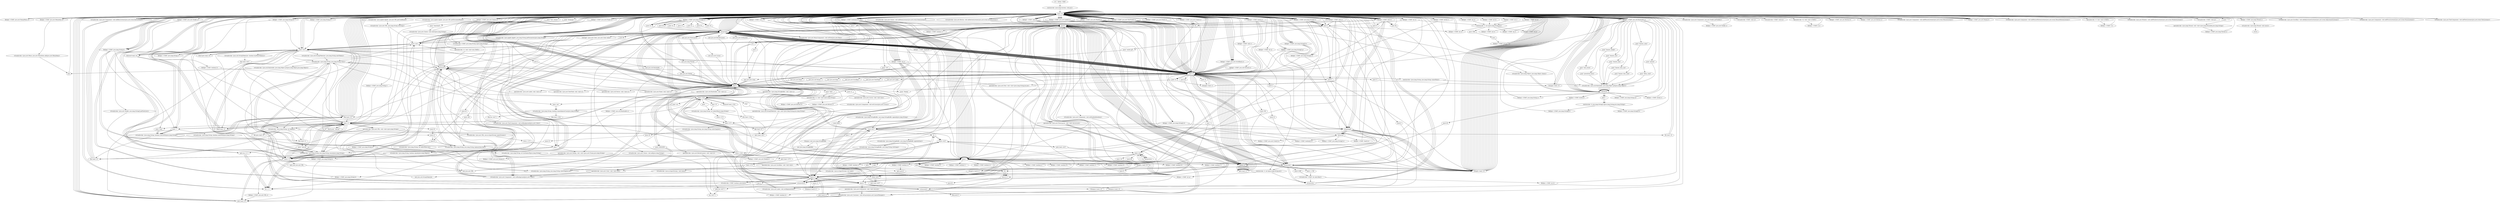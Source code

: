 digraph "" {
    "r0 := @this: CHAT"
    "staticinvoke <java.lang.System: void gc()>"
    "r0 := @this: CHAT"->"staticinvoke <java.lang.System: void gc()>";
    "load.r r0"
    "staticinvoke <java.lang.System: void gc()>"->"load.r r0";
    "fieldget <CHAT: java.awt.PopupMenu a>"
    "load.r r0"->"fieldget <CHAT: java.awt.PopupMenu a>";
    "fieldget <CHAT: java.awt.PopupMenu a>"->"load.r r0";
    "fieldget <CHAT: java.awt.MenuItem a>"
    "load.r r0"->"fieldget <CHAT: java.awt.MenuItem a>";
    "virtualinvoke <java.awt.Menu: java.awt.MenuItem add(java.awt.MenuItem)>"
    "fieldget <CHAT: java.awt.MenuItem a>"->"virtualinvoke <java.awt.Menu: java.awt.MenuItem add(java.awt.MenuItem)>";
    "pop"
    "virtualinvoke <java.awt.Menu: java.awt.MenuItem add(java.awt.MenuItem)>"->"pop";
    "pop"->"load.r r0";
    "load.r r0"->"fieldget <CHAT: java.awt.MenuItem a>";
    "fieldget <CHAT: java.awt.MenuItem a>"->"load.r r0";
    "fieldget <CHAT: java.awt.Font[] a>"
    "load.r r0"->"fieldget <CHAT: java.awt.Font[] a>";
    "push 0"
    "fieldget <CHAT: java.awt.Font[] a>"->"push 0";
    "arrayread.r"
    "push 0"->"arrayread.r";
    "virtualinvoke <java.awt.MenuComponent: void setFont(java.awt.Font)>"
    "arrayread.r"->"virtualinvoke <java.awt.MenuComponent: void setFont(java.awt.Font)>";
    "virtualinvoke <java.awt.MenuComponent: void setFont(java.awt.Font)>"->"load.r r0";
    "load.r r0"->"load.r r0";
    "virtualinvoke <java.awt.Component: java.awt.Toolkit getToolkit()>"
    "load.r r0"->"virtualinvoke <java.awt.Component: java.awt.Toolkit getToolkit()>";
    "fieldput <CHAT: java.awt.Toolkit a>"
    "virtualinvoke <java.awt.Component: java.awt.Toolkit getToolkit()>"->"fieldput <CHAT: java.awt.Toolkit a>";
    "fieldput <CHAT: java.awt.Toolkit a>"->"load.r r0";
    "virtualinvoke <CHAT: void c()>"
    "load.r r0"->"virtualinvoke <CHAT: void c()>";
    "virtualinvoke <CHAT: void c()>"->"load.r r0";
    "fieldget <CHAT: java.lang.String[] c>"
    "load.r r0"->"fieldget <CHAT: java.lang.String[] c>";
    "push 18"
    "fieldget <CHAT: java.lang.String[] c>"->"push 18";
    "push 18"->"load.r r0";
    "load.r r0"->"fieldget <CHAT: java.lang.String[] c>";
    "fieldget <CHAT: java.lang.String[] c>"->"push 18";
    "push 18"->"arrayread.r";
    "push 99"
    "arrayread.r"->"push 99";
    "push 169"
    "push 99"->"push 169";
    "virtualinvoke <java.lang.String: java.lang.String replace(char,char)>"
    "push 169"->"virtualinvoke <java.lang.String: java.lang.String replace(char,char)>";
    "arraywrite.r"
    "virtualinvoke <java.lang.String: java.lang.String replace(char,char)>"->"arraywrite.r";
    "arraywrite.r"->"load.r r0";
    "fieldget <CHAT: java.awt.Toolkit a>"
    "load.r r0"->"fieldget <CHAT: java.awt.Toolkit a>";
    "virtualinvoke <java.awt.Toolkit: java.lang.String[] getFontList()>"
    "fieldget <CHAT: java.awt.Toolkit a>"->"virtualinvoke <java.awt.Toolkit: java.lang.String[] getFontList()>";
    "store.r r1"
    "virtualinvoke <java.awt.Toolkit: java.lang.String[] getFontList()>"->"store.r r1";
    "store.r r1"->"push 0";
    "store.i $r57"
    "push 0"->"store.i $r57";
    "goto load.i $r57"
    "store.i $r57"->"goto load.i $r57";
    "load.i $r57"
    "goto load.i $r57"->"load.i $r57";
    "load.r r1"
    "load.i $r57"->"load.r r1";
    "arraylength"
    "load.r r1"->"arraylength";
    "ifcmplt.i load.r r0"
    "arraylength"->"ifcmplt.i load.r r0";
    "ifcmplt.i load.r r0"->"load.r r0";
    "fieldget <CHAT: java.awt.Choice a>"
    "load.r r0"->"fieldget <CHAT: java.awt.Choice a>";
    "push \"SansSerif\""
    "fieldget <CHAT: java.awt.Choice a>"->"push \"SansSerif\"";
    "virtualinvoke <java.awt.Choice: void select(java.lang.String)>"
    "push \"SansSerif\""->"virtualinvoke <java.awt.Choice: void select(java.lang.String)>";
    "virtualinvoke <java.awt.Choice: void select(java.lang.String)>"->"load.r r0";
    "load.r r0"->"fieldget <CHAT: java.awt.Choice a>";
    "fieldget <CHAT: java.awt.Choice a>"->"load.r r0";
    "virtualinvoke <java.awt.Choice: void addItemListener(java.awt.event.ItemListener)>"
    "load.r r0"->"virtualinvoke <java.awt.Choice: void addItemListener(java.awt.event.ItemListener)>";
    "virtualinvoke <java.awt.Choice: void addItemListener(java.awt.event.ItemListener)>"->"push 0";
    "store.i r1"
    "push 0"->"store.i r1";
    "goto load.i r1"
    "store.i r1"->"goto load.i r1";
    "load.i r1"
    "goto load.i r1"->"load.i r1";
    "push 4"
    "load.i r1"->"push 4";
    "push 4"->"ifcmplt.i load.r r0";
    "ifcmplt.i load.r r0"->"load.r r0";
    "virtualinvoke <CHAT: void e()>"
    "load.r r0"->"virtualinvoke <CHAT: void e()>";
    "virtualinvoke <CHAT: void e()>"->"load.r r0";
    "fieldget <CHAT: java.lang.String[] d>"
    "load.r r0"->"fieldget <CHAT: java.lang.String[] d>";
    "fieldget <CHAT: java.lang.String[] d>"->"arraylength";
    "arraylength"->"store.i r1";
    "store.i r1"->"load.r r0";
    "load.r r0"->"load.i r1";
    "newarray"
    "load.i r1"->"newarray";
    "fieldput <CHAT: boolean[] a>"
    "newarray"->"fieldput <CHAT: boolean[] a>";
    "fieldput <CHAT: boolean[] a>"->"push 0";
    "push 0"->"store.i $r57";
    "store.i $r57"->"goto load.i $r57";
    "goto load.i $r57"->"load.i $r57";
    "load.i $r57"->"load.i r1";
    "load.i r1"->"ifcmplt.i load.r r0";
    "ifcmplt.i load.r r0"->"load.r r0";
    "load.r r0"->"load.r r0";
    "fieldget <CHAT: boolean[] a>"
    "load.r r0"->"fieldget <CHAT: boolean[] a>";
    "push 3"
    "fieldget <CHAT: boolean[] a>"->"push 3";
    "arrayread.b"
    "push 3"->"arrayread.b";
    "fieldput <CHAT: boolean h>"
    "arrayread.b"->"fieldput <CHAT: boolean h>";
    "fieldput <CHAT: boolean h>"->"load.r r0";
    "load.r r0"->"fieldget <CHAT: boolean[] a>";
    "push 2"
    "fieldget <CHAT: boolean[] a>"->"push 2";
    "push 2"->"arrayread.b";
    "ifeq load.r r0"
    "arrayread.b"->"ifeq load.r r0";
    "ifeq load.r r0"->"load.r r0";
    "push 1"
    "load.r r0"->"push 1";
    "fieldput <CHAT: boolean s>"
    "push 1"->"fieldput <CHAT: boolean s>";
    "fieldput <CHAT: boolean s>"->"load.r r0";
    "load.r r0"->"load.r r0";
    "fieldget <CHAT: java.lang.String[] h>"
    "load.r r0"->"fieldget <CHAT: java.lang.String[] h>";
    "fieldget <CHAT: java.lang.String[] h>"->"arraylength";
    "arraylength"->"newarray";
    "fieldput <CHAT: java.lang.String[] e>"
    "newarray"->"fieldput <CHAT: java.lang.String[] e>";
    "fieldput <CHAT: java.lang.String[] e>"->"push 0";
    "push 0"->"store.i r1";
    "store.i r1"->"goto load.i r1";
    "goto load.i r1"->"load.i r1";
    "load.i r1"->"load.r r0";
    "load.r r0"->"fieldget <CHAT: java.lang.String[] h>";
    "fieldget <CHAT: java.lang.String[] h>"->"arraylength";
    "arraylength"->"ifcmplt.i load.r r0";
    "ifcmplt.i load.r r0"->"load.r r0";
    "fieldget <CHAT: java.lang.String[] e>"
    "load.r r0"->"fieldget <CHAT: java.lang.String[] e>";
    "fieldget <CHAT: java.lang.String[] e>"->"push 3";
    "push 3"->"arrayread.r";
    "ifnull load.r r0"
    "arrayread.r"->"ifnull load.r r0";
    "ifnull load.r r0"->"load.r r0";
    "load.r r0"->"fieldget <CHAT: java.lang.String[] e>";
    "fieldget <CHAT: java.lang.String[] e>"->"push 3";
    "push 3"->"arrayread.r";
    "virtualinvoke <java.lang.String: int length()>"
    "arrayread.r"->"virtualinvoke <java.lang.String: int length()>";
    "ifne load.r r0"
    "virtualinvoke <java.lang.String: int length()>"->"ifne load.r r0";
    "ifne load.r r0"->"load.r r0";
    "load.r r0"->"fieldget <CHAT: java.lang.String[] e>";
    "fieldget <CHAT: java.lang.String[] e>"->"push 3";
    "push \"smiles.gif\""
    "push 3"->"push \"smiles.gif\"";
    "push \"smiles.gif\""->"arraywrite.r";
    "arraywrite.r"->"load.r r0";
    "load.r r0"->"fieldget <CHAT: java.lang.String[] e>";
    "push 5"
    "fieldget <CHAT: java.lang.String[] e>"->"push 5";
    "push 5"->"arrayread.r";
    "arrayread.r"->"store.r r1";
    "store.r r1"->"load.r r1";
    "load.r r1"->"ifnull load.r r0";
    "ifnull load.r r0"->"load.r r1";
    "load.r r1"->"virtualinvoke <java.lang.String: int length()>";
    "ifle load.r r0"
    "virtualinvoke <java.lang.String: int length()>"->"ifle load.r r0";
    "ifle load.r r0"->"load.r r0";
    "new b"
    "load.r r0"->"new b";
    "dup1.r"
    "new b"->"dup1.r";
    "dup1.r"->"load.r r0";
    "specialinvoke <b: void <init>(CHAT)>"
    "load.r r0"->"specialinvoke <b: void <init>(CHAT)>";
    "fieldput <CHAT: b a>"
    "specialinvoke <b: void <init>(CHAT)>"->"fieldput <CHAT: b a>";
    "fieldput <CHAT: b a>"->"load.r r0";
    "load.r r0"->"push 1";
    "fieldput <CHAT: boolean j>"
    "push 1"->"fieldput <CHAT: boolean j>";
    "fieldput <CHAT: boolean j>"->"load.r r0";
    "load.r r0"->"load.r r1";
    "fieldput <CHAT: java.lang.String n>"
    "load.r r1"->"fieldput <CHAT: java.lang.String n>";
    "goto push 0"
    "fieldput <CHAT: java.lang.String n>"->"goto push 0";
    "goto push 0"->"push 0";
    "push 0"->"store.i r1";
    "store.i r1"->"goto load.i r1";
    "goto load.i r1"->"load.i r1";
    "load.i r1"->"load.r r0";
    "fieldget <CHAT: java.lang.String[] g>"
    "load.r r0"->"fieldget <CHAT: java.lang.String[] g>";
    "fieldget <CHAT: java.lang.String[] g>"->"arraylength";
    "arraylength"->"ifcmplt.i load.r r0";
    "ifcmplt.i load.r r0"->"load.r r0";
    "fieldget <CHAT: int[] b>"
    "load.r r0"->"fieldget <CHAT: int[] b>";
    "push 37"
    "fieldget <CHAT: int[] b>"->"push 37";
    "push 37"->"load.r r0";
    "fieldget <CHAT: int[] d>"
    "load.r r0"->"fieldget <CHAT: int[] d>";
    "fieldget <CHAT: int[] d>"->"push 0";
    "arrayread.i"
    "push 0"->"arrayread.i";
    "arraywrite.i"
    "arrayread.i"->"arraywrite.i";
    "arraywrite.i"->"load.r r0";
    "load.r r0"->"fieldget <CHAT: int[] b>";
    "push 36"
    "fieldget <CHAT: int[] b>"->"push 36";
    "push 36"->"load.r r0";
    "load.r r0"->"fieldget <CHAT: int[] d>";
    "fieldget <CHAT: int[] d>"->"push 1";
    "push 1"->"arrayread.i";
    "arrayread.i"->"arraywrite.i";
    "arraywrite.i"->"load.r r0";
    "load.r r0"->"fieldget <CHAT: int[] b>";
    "push 38"
    "fieldget <CHAT: int[] b>"->"push 38";
    "push 38"->"load.r r0";
    "load.r r0"->"load.r r0";
    "load.r r0"->"fieldget <CHAT: int[] b>";
    "fieldget <CHAT: int[] b>"->"push 36";
    "push 36"->"arrayread.i";
    "push 1.176F"
    "arrayread.i"->"push 1.176F";
    "virtualinvoke <CHAT: int a(int,float)>"
    "push 1.176F"->"virtualinvoke <CHAT: int a(int,float)>";
    "virtualinvoke <CHAT: int a(int,float)>"->"arraywrite.i";
    "arraywrite.i"->"load.r r0";
    "load.r r0"->"load.r r0";
    "load.r r0"->"load.r r0";
    "load.r r0"->"fieldget <CHAT: int[] b>";
    "fieldget <CHAT: int[] b>"->"push 38";
    "push 38"->"arrayread.i";
    "push 0.96F"
    "arrayread.i"->"push 0.96F";
    "push 0.96F"->"virtualinvoke <CHAT: int a(int,float)>";
    "fieldput <CHAT: int d>"
    "virtualinvoke <CHAT: int a(int,float)>"->"fieldput <CHAT: int d>";
    "fieldput <CHAT: int d>"->"load.r r0";
    "load.r r0"->"fieldget <CHAT: java.lang.String[] c>";
    "push 40"
    "fieldget <CHAT: java.lang.String[] c>"->"push 40";
    "push 40"->"load.r r0";
    "load.r r0"->"fieldget <CHAT: java.lang.String[] c>";
    "fieldget <CHAT: java.lang.String[] c>"->"push 40";
    "push 40"->"arrayread.r";
    "push 43"
    "arrayread.r"->"push 43";
    "push 8"
    "push 43"->"push 8";
    "push 8"->"virtualinvoke <java.lang.String: java.lang.String replace(char,char)>";
    "virtualinvoke <java.lang.String: java.lang.String replace(char,char)>"->"arraywrite.r";
    "arraywrite.r"->"load.r r0";
    "load.r r0"->"fieldget <CHAT: java.lang.String[] e>";
    "fieldget <CHAT: java.lang.String[] e>"->"push 0";
    "push 0"->"arrayread.r";
    "arrayread.r"->"store.r r1";
    "store.r r1"->"load.r r1";
    "ifnull push \"chat.pl\""
    "load.r r1"->"ifnull push \"chat.pl\"";
    "ifnull push \"chat.pl\""->"load.r r1";
    "virtualinvoke <java.lang.String: java.lang.String trim()>"
    "load.r r1"->"virtualinvoke <java.lang.String: java.lang.String trim()>";
    "virtualinvoke <java.lang.String: java.lang.String trim()>"->"virtualinvoke <java.lang.String: int length()>";
    "ifne load.r r1"
    "virtualinvoke <java.lang.String: int length()>"->"ifne load.r r1";
    "push \"chat.pl\""
    "ifne load.r r1"->"push \"chat.pl\"";
    "push \"chat.pl\""->"store.r r1";
    "store.r r1"->"load.r r1";
    "push 92"
    "load.r r1"->"push 92";
    "push 47"
    "push 92"->"push 47";
    "push 47"->"virtualinvoke <java.lang.String: java.lang.String replace(char,char)>";
    "virtualinvoke <java.lang.String: java.lang.String replace(char,char)>"->"virtualinvoke <java.lang.String: java.lang.String trim()>";
    "virtualinvoke <java.lang.String: java.lang.String trim()>"->"store.r r1";
    "store.r r1"->"load.r r1";
    "push \"/\""
    "load.r r1"->"push \"/\"";
    "virtualinvoke <java.lang.String: boolean endsWith(java.lang.String)>"
    "push \"/\""->"virtualinvoke <java.lang.String: boolean endsWith(java.lang.String)>";
    "virtualinvoke <java.lang.String: boolean endsWith(java.lang.String)>"->"ifeq load.r r0";
    "ifeq load.r r0"->"load.r r1";
    "load.r r1"->"push \"chat.pl\"";
    "virtualinvoke <java.lang.String: java.lang.String concat(java.lang.String)>"
    "push \"chat.pl\""->"virtualinvoke <java.lang.String: java.lang.String concat(java.lang.String)>";
    "virtualinvoke <java.lang.String: java.lang.String concat(java.lang.String)>"->"store.r r1";
    "store.r r1"->"load.r r0";
    "virtualinvoke <java.applet.Applet: java.net.URL getCodeBase()>"
    "load.r r0"->"virtualinvoke <java.applet.Applet: java.net.URL getCodeBase()>";
    "virtualinvoke <java.net.URL: java.lang.String toString()>"
    "virtualinvoke <java.applet.Applet: java.net.URL getCodeBase()>"->"virtualinvoke <java.net.URL: java.lang.String toString()>";
    "store.r $r57"
    "virtualinvoke <java.net.URL: java.lang.String toString()>"->"store.r $r57";
    "store.r $r57"->"load.r r0";
    "load.r $r57"
    "load.r r0"->"load.r $r57";
    "load.r $r57"->"push 0";
    "push 0"->"load.r $r57";
    "load.r $r57"->"push \"/\"";
    "virtualinvoke <java.lang.String: int lastIndexOf(java.lang.String)>"
    "push \"/\""->"virtualinvoke <java.lang.String: int lastIndexOf(java.lang.String)>";
    "virtualinvoke <java.lang.String: int lastIndexOf(java.lang.String)>"->"push 1";
    "add.i"
    "push 1"->"add.i";
    "virtualinvoke <java.lang.String: java.lang.String substring(int,int)>"
    "add.i"->"virtualinvoke <java.lang.String: java.lang.String substring(int,int)>";
    "fieldput <CHAT: java.lang.String b>"
    "virtualinvoke <java.lang.String: java.lang.String substring(int,int)>"->"fieldput <CHAT: java.lang.String b>";
    "fieldput <CHAT: java.lang.String b>"->"load.r $r57";
    "load.r $r57"->"push 0";
    "push 0"->"load.r $r57";
    "load.r $r57"->"push 47";
    "push 47"->"push 8";
    "virtualinvoke <java.lang.String: int indexOf(int,int)>"
    "push 8"->"virtualinvoke <java.lang.String: int indexOf(int,int)>";
    "virtualinvoke <java.lang.String: int indexOf(int,int)>"->"virtualinvoke <java.lang.String: java.lang.String substring(int,int)>";
    "virtualinvoke <java.lang.String: java.lang.String substring(int,int)>"->"store.r $r57";
    "store.r $r57"->"load.r r0";
    "load.r r0"->"load.r $r57";
    "fieldput <CHAT: java.lang.String l>"
    "load.r $r57"->"fieldput <CHAT: java.lang.String l>";
    "fieldput <CHAT: java.lang.String l>"->"load.r r0";
    "load.r r0"->"load.r r0";
    "virtualinvoke <java.applet.Applet: java.net.URL getDocumentBase()>"
    "load.r r0"->"virtualinvoke <java.applet.Applet: java.net.URL getDocumentBase()>";
    "virtualinvoke <java.applet.Applet: java.net.URL getDocumentBase()>"->"virtualinvoke <java.net.URL: java.lang.String toString()>";
    "fieldput <CHAT: java.lang.String i>"
    "virtualinvoke <java.net.URL: java.lang.String toString()>"->"fieldput <CHAT: java.lang.String i>";
    "fieldput <CHAT: java.lang.String i>"->"load.r r1";
    "push \"http\""
    "load.r r1"->"push \"http\"";
    "virtualinvoke <java.lang.String: boolean startsWith(java.lang.String)>"
    "push \"http\""->"virtualinvoke <java.lang.String: boolean startsWith(java.lang.String)>";
    "virtualinvoke <java.lang.String: boolean startsWith(java.lang.String)>"->"ifne load.r r1";
    "ifne load.r r1"->"load.r r1";
    "load.r r1"->"push \"/\"";
    "push \"/\""->"virtualinvoke <java.lang.String: boolean startsWith(java.lang.String)>";
    "virtualinvoke <java.lang.String: boolean startsWith(java.lang.String)>"->"ifeq load.r r0";
    "ifeq load.r r0"->"load.r $r57";
    "load.r $r57"->"load.r r1";
    "load.r r1"->"virtualinvoke <java.lang.String: java.lang.String concat(java.lang.String)>";
    "virtualinvoke <java.lang.String: java.lang.String concat(java.lang.String)>"->"store.r r1";
    "goto load.r r0"
    "store.r r1"->"goto load.r r0";
    "goto load.r r0"->"load.r r0";
    "new java.net.URL"
    "load.r r0"->"new java.net.URL";
    "new java.net.URL"->"dup1.r";
    "dup1.r"->"load.r r1";
    "specialinvoke <java.net.URL: void <init>(java.lang.String)>"
    "load.r r1"->"specialinvoke <java.net.URL: void <init>(java.lang.String)>";
    "fieldput <CHAT: java.net.URL a>"
    "specialinvoke <java.net.URL: void <init>(java.lang.String)>"->"fieldput <CHAT: java.net.URL a>";
    "fieldput <CHAT: java.net.URL a>"->"goto load.r r0";
    "goto load.r r0"->"load.r r0";
    "new java.util.Hashtable"
    "load.r r0"->"new java.util.Hashtable";
    "new java.util.Hashtable"->"dup1.r";
    "specialinvoke <java.util.Hashtable: void <init>()>"
    "dup1.r"->"specialinvoke <java.util.Hashtable: void <init>()>";
    "fieldput <CHAT: java.util.Hashtable a>"
    "specialinvoke <java.util.Hashtable: void <init>()>"->"fieldput <CHAT: java.util.Hashtable a>";
    "push \"\""
    "fieldput <CHAT: java.util.Hashtable a>"->"push \"\"";
    "push \"\""->"store.r r1";
    "store.r r1"->"load.r r0";
    "load.r r0"->"fieldget <CHAT: java.lang.String[] e>";
    "fieldget <CHAT: java.lang.String[] e>"->"push 1";
    "push 1"->"arrayread.r";
    "arrayread.r"->"store.r $r57";
    "store.r $r57"->"load.r $r57";
    "ifnull goto load.r r0"
    "load.r $r57"->"ifnull goto load.r r0";
    "ifnull goto load.r r0"->"load.r $r57";
    "load.r $r57"->"virtualinvoke <java.lang.String: int length()>";
    "ifle goto load.r r0"
    "virtualinvoke <java.lang.String: int length()>"->"ifle goto load.r r0";
    "ifle goto load.r r0"->"load.r $r57";
    "load.r $r57"->"push \"/\"";
    "push \"/\""->"virtualinvoke <java.lang.String: boolean startsWith(java.lang.String)>";
    "virtualinvoke <java.lang.String: boolean startsWith(java.lang.String)>"->"ifeq load.r r0";
    "ifeq load.r r0"->"load.r r0";
    "fieldget <CHAT: java.lang.String l>"
    "load.r r0"->"fieldget <CHAT: java.lang.String l>";
    "fieldget <CHAT: java.lang.String l>"->"load.r $r57";
    "load.r $r57"->"virtualinvoke <java.lang.String: java.lang.String concat(java.lang.String)>";
    "virtualinvoke <java.lang.String: java.lang.String concat(java.lang.String)>"->"store.r r1";
    "goto new java.net.URL"
    "store.r r1"->"goto new java.net.URL";
    "goto new java.net.URL"->"new java.net.URL";
    "new java.net.URL"->"dup1.r";
    "dup1.r"->"load.r r1";
    "load.r r1"->"specialinvoke <java.net.URL: void <init>(java.lang.String)>";
    "virtualinvoke <java.net.URL: java.io.InputStream openStream()>"
    "specialinvoke <java.net.URL: void <init>(java.lang.String)>"->"virtualinvoke <java.net.URL: java.io.InputStream openStream()>";
    "store.r r272"
    "virtualinvoke <java.net.URL: java.io.InputStream openStream()>"->"store.r r272";
    "store.r r272"->"push \"\"";
    "store.r r254"
    "push \"\""->"store.r r254";
    "goto load.r r272"
    "store.r r254"->"goto load.r r272";
    "load.r r272"
    "goto load.r r272"->"load.r r272";
    "virtualinvoke <java.io.InputStream: int read()>"
    "load.r r272"->"virtualinvoke <java.io.InputStream: int read()>";
    "virtualinvoke <java.io.InputStream: int read()>"->"store.i $r57";
    "store.i $r57"->"load.i $r57";
    "push -1"
    "load.i $r57"->"push -1";
    "ifcmpne.i new java.lang.StringBuffer"
    "push -1"->"ifcmpne.i new java.lang.StringBuffer";
    "ifcmpne.i new java.lang.StringBuffer"->"load.r r272";
    "virtualinvoke <java.io.InputStream: void close()>"
    "load.r r272"->"virtualinvoke <java.io.InputStream: void close()>";
    "new java.util.StringTokenizer"
    "virtualinvoke <java.io.InputStream: void close()>"->"new java.util.StringTokenizer";
    "new java.util.StringTokenizer"->"store.r $r57";
    "store.r $r57"->"load.r $r57";
    "load.r r254"
    "load.r $r57"->"load.r r254";
    "push \"\n\""
    "load.r r254"->"push \"\n\"";
    "specialinvoke <java.util.StringTokenizer: void <init>(java.lang.String,java.lang.String)>"
    "push \"\n\""->"specialinvoke <java.util.StringTokenizer: void <init>(java.lang.String,java.lang.String)>";
    "goto load.r $r57"
    "specialinvoke <java.util.StringTokenizer: void <init>(java.lang.String,java.lang.String)>"->"goto load.r $r57";
    "goto load.r $r57"->"load.r $r57";
    "virtualinvoke <java.util.StringTokenizer: boolean hasMoreTokens()>"
    "load.r $r57"->"virtualinvoke <java.util.StringTokenizer: boolean hasMoreTokens()>";
    "ifne load.r $r57"
    "virtualinvoke <java.util.StringTokenizer: boolean hasMoreTokens()>"->"ifne load.r $r57";
    "ifne load.r $r57"->"goto load.r r0";
    "goto load.r r0"->"load.r r0";
    "load.r r0"->"load.r r0";
    "fieldget <CHAT: java.util.Hashtable a>"
    "load.r r0"->"fieldget <CHAT: java.util.Hashtable a>";
    "push \"delay_send\""
    "fieldget <CHAT: java.util.Hashtable a>"->"push \"delay_send\"";
    "virtualinvoke <java.util.Hashtable: java.lang.Object get(java.lang.Object)>"
    "push \"delay_send\""->"virtualinvoke <java.util.Hashtable: java.lang.Object get(java.lang.Object)>";
    "checkcast"
    "virtualinvoke <java.util.Hashtable: java.lang.Object get(java.lang.Object)>"->"checkcast";
    "checkcast"->"load.r r0";
    "fieldget <CHAT: int n>"
    "load.r r0"->"fieldget <CHAT: int n>";
    "staticinvoke <l: int a(java.lang.String,int)>"
    "fieldget <CHAT: int n>"->"staticinvoke <l: int a(java.lang.String,int)>";
    "push 1000"
    "staticinvoke <l: int a(java.lang.String,int)>"->"push 1000";
    "mul.i"
    "push 1000"->"mul.i";
    "fieldput <CHAT: int n>"
    "mul.i"->"fieldput <CHAT: int n>";
    "fieldput <CHAT: int n>"->"load.r r0";
    "load.r r0"->"load.r r0";
    "load.r r0"->"fieldget <CHAT: java.util.Hashtable a>";
    "push \"period\""
    "fieldget <CHAT: java.util.Hashtable a>"->"push \"period\"";
    "push \"period\""->"virtualinvoke <java.util.Hashtable: java.lang.Object get(java.lang.Object)>";
    "virtualinvoke <java.util.Hashtable: java.lang.Object get(java.lang.Object)>"->"checkcast";
    "checkcast"->"load.r r0";
    "fieldget <CHAT: int a>"
    "load.r r0"->"fieldget <CHAT: int a>";
    "fieldget <CHAT: int a>"->"staticinvoke <l: int a(java.lang.String,int)>";
    "fieldput <CHAT: int a>"
    "staticinvoke <l: int a(java.lang.String,int)>"->"fieldput <CHAT: int a>";
    "fieldput <CHAT: int a>"->"load.r r0";
    "load.r r0"->"fieldget <CHAT: int a>";
    "fieldget <CHAT: int a>"->"push 3";
    "ifcmpge.i load.r r0"
    "push 3"->"ifcmpge.i load.r r0";
    "ifcmpge.i load.r r0"->"load.r r0";
    "load.r r0"->"push 3";
    "push 3"->"fieldput <CHAT: int a>";
    "fieldput <CHAT: int a>"->"load.r r0";
    "load.r r0"->"load.r r0";
    "load.r r0"->"fieldget <CHAT: java.util.Hashtable a>";
    "push \"bad_words\""
    "fieldget <CHAT: java.util.Hashtable a>"->"push \"bad_words\"";
    "push \"bad_words\""->"virtualinvoke <java.util.Hashtable: java.lang.Object get(java.lang.Object)>";
    "virtualinvoke <java.util.Hashtable: java.lang.Object get(java.lang.Object)>"->"checkcast";
    "push \";\""
    "checkcast"->"push \";\"";
    "staticinvoke <l: java.lang.String[] a(java.lang.String,java.lang.String)>"
    "push \";\""->"staticinvoke <l: java.lang.String[] a(java.lang.String,java.lang.String)>";
    "fieldput <CHAT: java.lang.String[] f>"
    "staticinvoke <l: java.lang.String[] a(java.lang.String,java.lang.String)>"->"fieldput <CHAT: java.lang.String[] f>";
    "fieldput <CHAT: java.lang.String[] f>"->"load.r r0";
    "push \"font_choice\""
    "load.r r0"->"push \"font_choice\"";
    "virtualinvoke <CHAT: java.lang.String c(java.lang.String)>"
    "push \"font_choice\""->"virtualinvoke <CHAT: java.lang.String c(java.lang.String)>";
    "virtualinvoke <CHAT: java.lang.String c(java.lang.String)>"->"virtualinvoke <java.lang.String: java.lang.String trim()>";
    "push \"yes\""
    "virtualinvoke <java.lang.String: java.lang.String trim()>"->"push \"yes\"";
    "virtualinvoke <java.lang.String: boolean equalsIgnoreCase(java.lang.String)>"
    "push \"yes\""->"virtualinvoke <java.lang.String: boolean equalsIgnoreCase(java.lang.String)>";
    "virtualinvoke <java.lang.String: boolean equalsIgnoreCase(java.lang.String)>"->"ifeq load.r r0";
    "ifeq load.r r0"->"load.r r0";
    "load.r r0"->"push 1";
    "fieldput <CHAT: boolean D>"
    "push 1"->"fieldput <CHAT: boolean D>";
    "fieldput <CHAT: boolean D>"->"load.r r0";
    "load.r r0"->"load.r r0";
    "load.r r0"->"fieldget <CHAT: java.util.Hashtable a>";
    "push \"permitted_hosts\""
    "fieldget <CHAT: java.util.Hashtable a>"->"push \"permitted_hosts\"";
    "push \"permitted_hosts\""->"virtualinvoke <java.util.Hashtable: java.lang.Object get(java.lang.Object)>";
    "virtualinvoke <java.util.Hashtable: java.lang.Object get(java.lang.Object)>"->"checkcast";
    "checkcast"->"push \";\"";
    "push \";\""->"staticinvoke <l: java.lang.String[] a(java.lang.String,java.lang.String)>";
    "fieldput <CHAT: java.lang.String[] b>"
    "staticinvoke <l: java.lang.String[] a(java.lang.String,java.lang.String)>"->"fieldput <CHAT: java.lang.String[] b>";
    "fieldput <CHAT: java.lang.String[] b>"->"load.r r0";
    "load.r r0"->"load.r r0";
    "load.r r0"->"fieldget <CHAT: java.util.Hashtable a>";
    "push \"banner_height\""
    "fieldget <CHAT: java.util.Hashtable a>"->"push \"banner_height\"";
    "push \"banner_height\""->"virtualinvoke <java.util.Hashtable: java.lang.Object get(java.lang.Object)>";
    "virtualinvoke <java.util.Hashtable: java.lang.Object get(java.lang.Object)>"->"checkcast";
    "checkcast"->"load.r r0";
    "fieldget <CHAT: int b>"
    "load.r r0"->"fieldget <CHAT: int b>";
    "fieldget <CHAT: int b>"->"staticinvoke <l: int a(java.lang.String,int)>";
    "fieldput <CHAT: int b>"
    "staticinvoke <l: int a(java.lang.String,int)>"->"fieldput <CHAT: int b>";
    "fieldput <CHAT: int b>"->"load.r r0";
    "load.r r0"->"load.r r0";
    "load.r r0"->"fieldget <CHAT: java.util.Hashtable a>";
    "push \"banner_text\""
    "fieldget <CHAT: java.util.Hashtable a>"->"push \"banner_text\"";
    "push \"banner_text\""->"virtualinvoke <java.util.Hashtable: java.lang.Object get(java.lang.Object)>";
    "virtualinvoke <java.util.Hashtable: java.lang.Object get(java.lang.Object)>"->"checkcast";
    "fieldput <CHAT: java.lang.String a>"
    "checkcast"->"fieldput <CHAT: java.lang.String a>";
    "fieldput <CHAT: java.lang.String a>"->"load.r r0";
    "load.r r0"->"load.r r0";
    "load.r r0"->"fieldget <CHAT: java.util.Hashtable a>";
    "push \"banner_font\""
    "fieldget <CHAT: java.util.Hashtable a>"->"push \"banner_font\"";
    "push \"banner_font\""->"virtualinvoke <java.util.Hashtable: java.lang.Object get(java.lang.Object)>";
    "virtualinvoke <java.util.Hashtable: java.lang.Object get(java.lang.Object)>"->"checkcast";
    "fieldput <CHAT: java.lang.String m>"
    "checkcast"->"fieldput <CHAT: java.lang.String m>";
    "fieldput <CHAT: java.lang.String m>"->"load.r r0";
    "load.r r0"->"load.r r0";
    "push \"kickpage\""
    "load.r r0"->"push \"kickpage\"";
    "push \"kickpage\""->"virtualinvoke <CHAT: java.lang.String c(java.lang.String)>";
    "fieldput <CHAT: java.lang.String k>"
    "virtualinvoke <CHAT: java.lang.String c(java.lang.String)>"->"fieldput <CHAT: java.lang.String k>";
    "fieldput <CHAT: java.lang.String k>"->"load.r r0";
    "fieldget <CHAT: java.lang.String k>"
    "load.r r0"->"fieldget <CHAT: java.lang.String k>";
    "fieldget <CHAT: java.lang.String k>"->"push \"http\"";
    "push \"http\""->"virtualinvoke <java.lang.String: boolean startsWith(java.lang.String)>";
    "virtualinvoke <java.lang.String: boolean startsWith(java.lang.String)>"->"ifne load.r r0";
    "ifne load.r r0"->"load.r r0";
    "load.r r0"->"fieldget <CHAT: java.lang.String k>";
    "fieldget <CHAT: java.lang.String k>"->"push \"/\"";
    "push \"/\""->"virtualinvoke <java.lang.String: boolean startsWith(java.lang.String)>";
    "virtualinvoke <java.lang.String: boolean startsWith(java.lang.String)>"->"ifeq load.r r0";
    "ifeq load.r r0"->"load.r r0";
    "load.r r0"->"load.r r0";
    "load.r r0"->"fieldget <CHAT: java.lang.String l>";
    "fieldget <CHAT: java.lang.String l>"->"load.r r0";
    "load.r r0"->"fieldget <CHAT: java.lang.String k>";
    "fieldget <CHAT: java.lang.String k>"->"virtualinvoke <java.lang.String: java.lang.String concat(java.lang.String)>";
    "virtualinvoke <java.lang.String: java.lang.String concat(java.lang.String)>"->"fieldput <CHAT: java.lang.String k>";
    "fieldput <CHAT: java.lang.String k>"->"goto load.r r0";
    "goto load.r r0"->"load.r r0";
    "load.r r0"->"load.r r0";
    "load.r r0"->"fieldget <CHAT: java.util.Hashtable a>";
    "push \"banner_font_size\""
    "fieldget <CHAT: java.util.Hashtable a>"->"push \"banner_font_size\"";
    "push \"banner_font_size\""->"virtualinvoke <java.util.Hashtable: java.lang.Object get(java.lang.Object)>";
    "virtualinvoke <java.util.Hashtable: java.lang.Object get(java.lang.Object)>"->"checkcast";
    "checkcast"->"load.r r0";
    "fieldget <CHAT: int j>"
    "load.r r0"->"fieldget <CHAT: int j>";
    "fieldget <CHAT: int j>"->"staticinvoke <l: int a(java.lang.String,int)>";
    "fieldput <CHAT: int j>"
    "staticinvoke <l: int a(java.lang.String,int)>"->"fieldput <CHAT: int j>";
    "fieldput <CHAT: int j>"->"load.r r0";
    "load.r r0"->"load.r r0";
    "load.r r0"->"fieldget <CHAT: java.util.Hashtable a>";
    "push \"banner_font_style\""
    "fieldget <CHAT: java.util.Hashtable a>"->"push \"banner_font_style\"";
    "push \"banner_font_style\""->"virtualinvoke <java.util.Hashtable: java.lang.Object get(java.lang.Object)>";
    "virtualinvoke <java.util.Hashtable: java.lang.Object get(java.lang.Object)>"->"checkcast";
    "checkcast"->"load.r r0";
    "fieldget <CHAT: int p>"
    "load.r r0"->"fieldget <CHAT: int p>";
    "fieldget <CHAT: int p>"->"staticinvoke <l: int a(java.lang.String,int)>";
    "fieldput <CHAT: int p>"
    "staticinvoke <l: int a(java.lang.String,int)>"->"fieldput <CHAT: int p>";
    "fieldput <CHAT: int p>"->"load.r r0";
    "load.r r0"->"load.r r0";
    "load.r r0"->"fieldget <CHAT: java.util.Hashtable a>";
    "push \"banner_color\""
    "fieldget <CHAT: java.util.Hashtable a>"->"push \"banner_color\"";
    "push \"banner_color\""->"virtualinvoke <java.util.Hashtable: java.lang.Object get(java.lang.Object)>";
    "virtualinvoke <java.util.Hashtable: java.lang.Object get(java.lang.Object)>"->"checkcast";
    "checkcast"->"load.r r0";
    "fieldget <CHAT: int q>"
    "load.r r0"->"fieldget <CHAT: int q>";
    "staticinvoke <l: int b(java.lang.String,int)>"
    "fieldget <CHAT: int q>"->"staticinvoke <l: int b(java.lang.String,int)>";
    "fieldput <CHAT: int q>"
    "staticinvoke <l: int b(java.lang.String,int)>"->"fieldput <CHAT: int q>";
    "fieldput <CHAT: int q>"->"push 1";
    "push 1"->"store.i r1";
    "store.i r1"->"goto load.i r1";
    "goto load.i r1"->"load.i r1";
    "load.i r1"->"load.r r0";
    "fieldget <CHAT: java.lang.String[] a>"
    "load.r r0"->"fieldget <CHAT: java.lang.String[] a>";
    "fieldget <CHAT: java.lang.String[] a>"->"arraylength";
    "arraylength"->"ifcmplt.i load.r r0";
    "ifcmplt.i load.r r0"->"load.r r0";
    "load.r r0"->"fieldget <CHAT: java.lang.String[] c>";
    "push 25"
    "fieldget <CHAT: java.lang.String[] c>"->"push 25";
    "push 25"->"arrayread.r";
    "arrayread.r"->"push \"\"";
    "virtualinvoke <java.lang.String: boolean equals(java.lang.Object)>"
    "push \"\""->"virtualinvoke <java.lang.String: boolean equals(java.lang.Object)>";
    "virtualinvoke <java.lang.String: boolean equals(java.lang.Object)>"->"ifne load.r r0";
    "ifne load.r r0"->"load.r r0";
    "load.r r0"->"push 1";
    "fieldput <CHAT: boolean c>"
    "push 1"->"fieldput <CHAT: boolean c>";
    "fieldput <CHAT: boolean c>"->"load.r r0";
    "load.r r0"->"fieldget <CHAT: java.lang.String[] c>";
    "push 26"
    "fieldget <CHAT: java.lang.String[] c>"->"push 26";
    "push 26"->"arrayread.r";
    "arrayread.r"->"push \"\"";
    "push \"\""->"virtualinvoke <java.lang.String: boolean equals(java.lang.Object)>";
    "virtualinvoke <java.lang.String: boolean equals(java.lang.Object)>"->"ifne load.r r0";
    "ifne load.r r0"->"load.r r0";
    "load.r r0"->"push 1";
    "fieldput <CHAT: boolean E>"
    "push 1"->"fieldput <CHAT: boolean E>";
    "fieldput <CHAT: boolean E>"->"load.r r0";
    "new java.awt.Dialog"
    "load.r r0"->"new java.awt.Dialog";
    "new java.awt.Dialog"->"dup1.r";
    "dup1.r"->"load.r r0";
    "fieldget <CHAT: java.awt.Frame a>"
    "load.r r0"->"fieldget <CHAT: java.awt.Frame a>";
    "fieldget <CHAT: java.awt.Frame a>"->"load.r r0";
    "load.r r0"->"fieldget <CHAT: java.lang.String[] c>";
    "fieldget <CHAT: java.lang.String[] c>"->"push 1";
    "push 1"->"arrayread.r";
    "specialinvoke <java.awt.Dialog: void <init>(java.awt.Frame,java.lang.String)>"
    "arrayread.r"->"specialinvoke <java.awt.Dialog: void <init>(java.awt.Frame,java.lang.String)>";
    "fieldput <CHAT: java.awt.Dialog b>"
    "specialinvoke <java.awt.Dialog: void <init>(java.awt.Frame,java.lang.String)>"->"fieldput <CHAT: java.awt.Dialog b>";
    "fieldput <CHAT: java.awt.Dialog b>"->"load.r r0";
    "load.r r0"->"new java.awt.Dialog";
    "new java.awt.Dialog"->"dup1.r";
    "dup1.r"->"load.r r0";
    "load.r r0"->"fieldget <CHAT: java.awt.Frame a>";
    "fieldget <CHAT: java.awt.Frame a>"->"push \"\"";
    "push \"\""->"specialinvoke <java.awt.Dialog: void <init>(java.awt.Frame,java.lang.String)>";
    "fieldput <CHAT: java.awt.Dialog a>"
    "specialinvoke <java.awt.Dialog: void <init>(java.awt.Frame,java.lang.String)>"->"fieldput <CHAT: java.awt.Dialog a>";
    "fieldput <CHAT: java.awt.Dialog a>"->"push 0";
    "push 0"->"store.i r1";
    "store.i r1"->"goto load.i r1";
    "goto load.i r1"->"load.i r1";
    "load.i r1"->"push 5";
    "push 5"->"ifcmplt.i load.r r0";
    "ifcmplt.i load.r r0"->"push 0";
    "push 0"->"store.i r1";
    "store.i r1"->"goto load.i r1";
    "goto load.i r1"->"load.i r1";
    "push 256"
    "load.i r1"->"push 256";
    "push 256"->"ifcmplt.i load.r r0";
    "ifcmplt.i load.r r0"->"load.r r0";
    "load.r r0"->"load.r r0";
    "fieldget <CHAT: byte[] a>"
    "load.r r0"->"fieldget <CHAT: byte[] a>";
    "virtualinvoke <java.lang.Object: java.lang.Object clone()>"
    "fieldget <CHAT: byte[] a>"->"virtualinvoke <java.lang.Object: java.lang.Object clone()>";
    "virtualinvoke <java.lang.Object: java.lang.Object clone()>"->"checkcast";
    "fieldput <CHAT: byte[] c>"
    "checkcast"->"fieldput <CHAT: byte[] c>";
    "fieldput <CHAT: byte[] c>"->"load.r r0";
    "load.r r0"->"load.r r0";
    "fieldget <CHAT: byte[] c>"
    "load.r r0"->"fieldget <CHAT: byte[] c>";
    "fieldget <CHAT: byte[] c>"->"virtualinvoke <java.lang.Object: java.lang.Object clone()>";
    "virtualinvoke <java.lang.Object: java.lang.Object clone()>"->"checkcast";
    "fieldput <CHAT: byte[] b>"
    "checkcast"->"fieldput <CHAT: byte[] b>";
    "push 49"
    "fieldput <CHAT: byte[] b>"->"push 49";
    "push 49"->"store.i r1";
    "store.i r1"->"goto load.i r1";
    "goto load.i r1"->"load.i r1";
    "push 52"
    "load.i r1"->"push 52";
    "push 52"->"ifcmplt.i load.r r0";
    "ifcmplt.i load.r r0"->"load.r r0";
    "load.r r0"->"load.r r0";
    "load.r r0"->"fieldget <CHAT: int[] b>";
    "fieldget <CHAT: int[] b>"->"arraylength";
    "arraylength"->"newarray";
    "fieldput <CHAT: char[] a>"
    "newarray"->"fieldput <CHAT: char[] a>";
    "fieldput <CHAT: char[] a>"->"load.r r0";
    "load.r r0"->"load.r r0";
    "load.r r0"->"fieldget <CHAT: int[] b>";
    "fieldget <CHAT: int[] b>"->"arraylength";
    "arraylength"->"newarray";
    "fieldput <CHAT: java.awt.Color[] a>"
    "newarray"->"fieldput <CHAT: java.awt.Color[] a>";
    "fieldput <CHAT: java.awt.Color[] a>"->"push 0";
    "store.b r1"
    "push 0"->"store.b r1";
    "push 65"
    "store.b r1"->"push 65";
    "store.c $r57"
    "push 65"->"store.c $r57";
    "goto load.c $r57"
    "store.c $r57"->"goto load.c $r57";
    "load.c $r57"
    "goto load.c $r57"->"load.c $r57";
    "push 88"
    "load.c $r57"->"push 88";
    "ifcmplt.c load.r r0"
    "push 88"->"ifcmplt.c load.r r0";
    "push 97"
    "ifcmplt.c load.r r0"->"push 97";
    "push 97"->"store.c $r57";
    "store.c $r57"->"goto load.c $r57";
    "goto load.c $r57"->"load.c $r57";
    "push 120"
    "load.c $r57"->"push 120";
    "push 120"->"ifcmplt.c load.r r0";
    "ifcmplt.c load.r r0"->"push 0";
    "push 0"->"store.i r1";
    "store.i r1"->"goto load.i r1";
    "goto load.i r1"->"load.i r1";
    "load.i r1"->"load.r r0";
    "load.r r0"->"fieldget <CHAT: int[] b>";
    "fieldget <CHAT: int[] b>"->"arraylength";
    "arraylength"->"ifcmplt.i load.r r0";
    "ifcmplt.i load.r r0"->"push 0";
    "push 0"->"store.i r1";
    "store.i r1"->"goto load.i r1";
    "goto load.i r1"->"load.i r1";
    "load.i r1"->"load.r r0";
    "fieldget <CHAT: int[] a>"
    "load.r r0"->"fieldget <CHAT: int[] a>";
    "fieldget <CHAT: int[] a>"->"push 0";
    "push 0"->"arrayread.i";
    "arrayread.i"->"ifcmplt.i load.r r0";
    "ifcmplt.i load.r r0"->"push 0";
    "push 0"->"store.i r1";
    "store.i r1"->"goto load.i r1";
    "goto load.i r1"->"load.i r1";
    "load.i r1"->"load.r r0";
    "load.r r0"->"fieldget <CHAT: int[] a>";
    "fieldget <CHAT: int[] a>"->"push 1";
    "push 1"->"arrayread.i";
    "arrayread.i"->"ifcmplt.i load.r r0";
    "ifcmplt.i load.r r0"->"load.r r0";
    "fieldget <CHAT: java.awt.Label[] a>"
    "load.r r0"->"fieldget <CHAT: java.awt.Label[] a>";
    "push 7"
    "fieldget <CHAT: java.awt.Label[] a>"->"push 7";
    "push 7"->"arrayread.r";
    "arrayread.r"->"push 1";
    "virtualinvoke <java.awt.Label: void setAlignment(int)>"
    "push 1"->"virtualinvoke <java.awt.Label: void setAlignment(int)>";
    "virtualinvoke <java.awt.Label: void setAlignment(int)>"->"load.r r0";
    "new c"
    "load.r r0"->"new c";
    "new c"->"dup1.r";
    "dup1.r"->"load.r r0";
    "load.r r0"->"fieldget <CHAT: java.lang.String[] c>";
    "push 10"
    "fieldget <CHAT: java.lang.String[] c>"->"push 10";
    "push 10"->"arrayread.r";
    "specialinvoke <c: void <init>(java.lang.String)>"
    "arrayread.r"->"specialinvoke <c: void <init>(java.lang.String)>";
    "fieldput <CHAT: java.awt.Button b>"
    "specialinvoke <c: void <init>(java.lang.String)>"->"fieldput <CHAT: java.awt.Button b>";
    "fieldput <CHAT: java.awt.Button b>"->"load.r r0";
    "fieldget <CHAT: java.awt.Button b>"
    "load.r r0"->"fieldget <CHAT: java.awt.Button b>";
    "fieldget <CHAT: java.awt.Button b>"->"load.r r0";
    "virtualinvoke <java.awt.Button: void addActionListener(java.awt.event.ActionListener)>"
    "load.r r0"->"virtualinvoke <java.awt.Button: void addActionListener(java.awt.event.ActionListener)>";
    "virtualinvoke <java.awt.Button: void addActionListener(java.awt.event.ActionListener)>"->"load.r r0";
    "load.r r0"->"new c";
    "new c"->"dup1.r";
    "push \"kick\""
    "dup1.r"->"push \"kick\"";
    "push \"kick\""->"specialinvoke <c: void <init>(java.lang.String)>";
    "fieldput <CHAT: java.awt.Button a>"
    "specialinvoke <c: void <init>(java.lang.String)>"->"fieldput <CHAT: java.awt.Button a>";
    "fieldput <CHAT: java.awt.Button a>"->"load.r r0";
    "fieldget <CHAT: java.awt.Button a>"
    "load.r r0"->"fieldget <CHAT: java.awt.Button a>";
    "fieldget <CHAT: java.awt.Button a>"->"load.r r0";
    "load.r r0"->"virtualinvoke <java.awt.Button: void addActionListener(java.awt.event.ActionListener)>";
    "virtualinvoke <java.awt.Button: void addActionListener(java.awt.event.ActionListener)>"->"push 0";
    "push 0"->"store.i r1";
    "store.i r1"->"goto load.i r1";
    "goto load.i r1"->"load.i r1";
    "load.i r1"->"load.r r0";
    "load.r r0"->"fieldget <CHAT: int[] a>";
    "fieldget <CHAT: int[] a>"->"push 3";
    "push 3"->"arrayread.i";
    "arrayread.i"->"ifcmplt.i load.r r0";
    "ifcmplt.i load.r r0"->"load.r r0";
    "fieldget <CHAT: java.awt.TextField[] a>"
    "load.r r0"->"fieldget <CHAT: java.awt.TextField[] a>";
    "fieldget <CHAT: java.awt.TextField[] a>"->"push 0";
    "push 0"->"arrayread.r";
    "arrayread.r"->"load.r r0";
    "virtualinvoke <java.awt.Component: void addMouseListener(java.awt.event.MouseListener)>"
    "load.r r0"->"virtualinvoke <java.awt.Component: void addMouseListener(java.awt.event.MouseListener)>";
    "virtualinvoke <java.awt.Component: void addMouseListener(java.awt.event.MouseListener)>"->"load.r r0";
    "fieldget <CHAT: java.awt.Dialog b>"
    "load.r r0"->"fieldget <CHAT: java.awt.Dialog b>";
    "fieldget <CHAT: java.awt.Dialog b>"->"load.r r0";
    "fieldget <CHAT: java.awt.Color[] a>"
    "load.r r0"->"fieldget <CHAT: java.awt.Color[] a>";
    "fieldget <CHAT: java.awt.Color[] a>"->"push 36";
    "push 36"->"arrayread.r";
    "virtualinvoke <java.awt.Component: void setBackground(java.awt.Color)>"
    "arrayread.r"->"virtualinvoke <java.awt.Component: void setBackground(java.awt.Color)>";
    "virtualinvoke <java.awt.Component: void setBackground(java.awt.Color)>"->"load.r r0";
    "fieldget <CHAT: java.awt.Panel[] a>"
    "load.r r0"->"fieldget <CHAT: java.awt.Panel[] a>";
    "fieldget <CHAT: java.awt.Panel[] a>"->"push 7";
    "push 7"->"arrayread.r";
    "arrayread.r"->"load.r r0";
    "load.r r0"->"fieldget <CHAT: java.awt.Color[] a>";
    "fieldget <CHAT: java.awt.Color[] a>"->"push 36";
    "push 36"->"arrayread.r";
    "arrayread.r"->"virtualinvoke <java.awt.Component: void setBackground(java.awt.Color)>";
    "virtualinvoke <java.awt.Component: void setBackground(java.awt.Color)>"->"push 1";
    "push 1"->"store.b r1";
    "goto load.b r1"
    "store.b r1"->"goto load.b r1";
    "load.b r1"
    "goto load.b r1"->"load.b r1";
    "load.b r1"->"load.r r0";
    "load.r r0"->"fieldget <CHAT: int[] a>";
    "fieldget <CHAT: int[] a>"->"push 5";
    "push 5"->"arrayread.i";
    "ifcmplt.b load.b r1"
    "arrayread.i"->"ifcmplt.b load.b r1";
    "ifcmplt.b load.b r1"->"load.r r0";
    "fieldget <CHAT: e[] a>"
    "load.r r0"->"fieldget <CHAT: e[] a>";
    "fieldget <CHAT: e[] a>"->"push 1";
    "push 1"->"arrayread.r";
    "arrayread.r"->"load.r r0";
    "virtualinvoke <java.awt.Component: void addMouseMotionListener(java.awt.event.MouseMotionListener)>"
    "load.r r0"->"virtualinvoke <java.awt.Component: void addMouseMotionListener(java.awt.event.MouseMotionListener)>";
    "virtualinvoke <java.awt.Component: void addMouseMotionListener(java.awt.event.MouseMotionListener)>"->"load.r r0";
    "new f"
    "load.r r0"->"new f";
    "new f"->"dup1.r";
    "dup1.r"->"load.r r0";
    "specialinvoke <f: void <init>(CHAT)>"
    "load.r r0"->"specialinvoke <f: void <init>(CHAT)>";
    "fieldput <CHAT: f a>"
    "specialinvoke <f: void <init>(CHAT)>"->"fieldput <CHAT: f a>";
    "fieldput <CHAT: f a>"->"load.r r0";
    "fieldget <CHAT: f a>"
    "load.r r0"->"fieldget <CHAT: f a>";
    "fieldget <CHAT: f a>"->"load.r r0";
    "virtualinvoke <java.awt.Component: void addKeyListener(java.awt.event.KeyListener)>"
    "load.r r0"->"virtualinvoke <java.awt.Component: void addKeyListener(java.awt.event.KeyListener)>";
    "virtualinvoke <java.awt.Component: void addKeyListener(java.awt.event.KeyListener)>"->"load.r r0";
    "load.r r0"->"fieldget <CHAT: f a>";
    "fieldget <CHAT: f a>"->"load.r r0";
    "load.r r0"->"virtualinvoke <java.awt.Component: void addMouseListener(java.awt.event.MouseListener)>";
    "virtualinvoke <java.awt.Component: void addMouseListener(java.awt.event.MouseListener)>"->"load.r r0";
    "load.r r0"->"fieldget <CHAT: f a>";
    "new java.awt.Color"
    "fieldget <CHAT: f a>"->"new java.awt.Color";
    "new java.awt.Color"->"dup1.r";
    "push 16645630"
    "dup1.r"->"push 16645630";
    "specialinvoke <java.awt.Color: void <init>(int)>"
    "push 16645630"->"specialinvoke <java.awt.Color: void <init>(int)>";
    "specialinvoke <java.awt.Color: void <init>(int)>"->"virtualinvoke <java.awt.Component: void setBackground(java.awt.Color)>";
    "virtualinvoke <java.awt.Component: void setBackground(java.awt.Color)>"->"push 0";
    "push 0"->"store.i r1";
    "store.i r1"->"goto load.i r1";
    "goto load.i r1"->"load.i r1";
    "load.i r1"->"load.r r0";
    "load.r r0"->"fieldget <CHAT: int[] a>";
    "push 6"
    "fieldget <CHAT: int[] a>"->"push 6";
    "push 6"->"arrayread.i";
    "arrayread.i"->"ifcmplt.i load.r r0";
    "ifcmplt.i load.r r0"->"load.r r0";
    "load.r r0"->"fieldget <CHAT: java.awt.Dialog b>";
    "fieldget <CHAT: java.awt.Dialog b>"->"load.r r0";
    "virtualinvoke <java.awt.Window: void addWindowListener(java.awt.event.WindowListener)>"
    "load.r r0"->"virtualinvoke <java.awt.Window: void addWindowListener(java.awt.event.WindowListener)>";
    "virtualinvoke <java.awt.Window: void addWindowListener(java.awt.event.WindowListener)>"->"load.r r0";
    "load.r r0"->"fieldget <CHAT: java.awt.Dialog b>";
    "fieldget <CHAT: java.awt.Dialog b>"->"load.r r0";
    "load.r r0"->"virtualinvoke <java.awt.Component: void addKeyListener(java.awt.event.KeyListener)>";
    "virtualinvoke <java.awt.Component: void addKeyListener(java.awt.event.KeyListener)>"->"load.r r0";
    "load.r r0"->"push 1";
    "fieldput <CHAT: boolean b>"
    "push 1"->"fieldput <CHAT: boolean b>";
    "fieldput <CHAT: boolean b>"->"load.r r0";
    "virtualinvoke <CHAT: void a()>"
    "load.r r0"->"virtualinvoke <CHAT: void a()>";
    "virtualinvoke <CHAT: void a()>"->"load.r r0";
    "new java.lang.Thread"
    "load.r r0"->"new java.lang.Thread";
    "new java.lang.Thread"->"dup1.r";
    "dup1.r"->"load.r r0";
    "push \"777\""
    "load.r r0"->"push \"777\"";
    "specialinvoke <java.lang.Thread: void <init>(java.lang.Runnable,java.lang.String)>"
    "push \"777\""->"specialinvoke <java.lang.Thread: void <init>(java.lang.Runnable,java.lang.String)>";
    "fieldput <CHAT: java.lang.Thread a>"
    "specialinvoke <java.lang.Thread: void <init>(java.lang.Runnable,java.lang.String)>"->"fieldput <CHAT: java.lang.Thread a>";
    "fieldput <CHAT: java.lang.Thread a>"->"load.r r0";
    "fieldget <CHAT: java.lang.Thread a>"
    "load.r r0"->"fieldget <CHAT: java.lang.Thread a>";
    "virtualinvoke <java.lang.Thread: void start()>"
    "fieldget <CHAT: java.lang.Thread a>"->"virtualinvoke <java.lang.Thread: void start()>";
    "return"
    "virtualinvoke <java.lang.Thread: void start()>"->"return";
    "ifcmplt.i load.r r0"->"load.r r0";
    "fieldget <CHAT: java.awt.Scrollbar[] a>"
    "load.r r0"->"fieldget <CHAT: java.awt.Scrollbar[] a>";
    "fieldget <CHAT: java.awt.Scrollbar[] a>"->"load.i r1";
    "new java.awt.Scrollbar"
    "load.i r1"->"new java.awt.Scrollbar";
    "new java.awt.Scrollbar"->"dup1.r";
    "dup1.r"->"push 1";
    "specialinvoke <java.awt.Scrollbar: void <init>(int)>"
    "push 1"->"specialinvoke <java.awt.Scrollbar: void <init>(int)>";
    "specialinvoke <java.awt.Scrollbar: void <init>(int)>"->"arraywrite.r";
    "arraywrite.r"->"load.r r0";
    "load.r r0"->"fieldget <CHAT: java.awt.Scrollbar[] a>";
    "fieldget <CHAT: java.awt.Scrollbar[] a>"->"load.i r1";
    "load.i r1"->"arrayread.r";
    "arrayread.r"->"load.r r0";
    "load.r r0"->"fieldget <CHAT: java.awt.Color[] a>";
    "fieldget <CHAT: java.awt.Color[] a>"->"push 36";
    "push 36"->"arrayread.r";
    "arrayread.r"->"virtualinvoke <java.awt.Component: void setBackground(java.awt.Color)>";
    "virtualinvoke <java.awt.Component: void setBackground(java.awt.Color)>"->"load.r r0";
    "load.r r0"->"fieldget <CHAT: java.awt.Scrollbar[] a>";
    "fieldget <CHAT: java.awt.Scrollbar[] a>"->"load.i r1";
    "load.i r1"->"arrayread.r";
    "arrayread.r"->"load.r r0";
    "virtualinvoke <java.awt.Scrollbar: void addAdjustmentListener(java.awt.event.AdjustmentListener)>"
    "load.r r0"->"virtualinvoke <java.awt.Scrollbar: void addAdjustmentListener(java.awt.event.AdjustmentListener)>";
    "virtualinvoke <java.awt.Scrollbar: void addAdjustmentListener(java.awt.event.AdjustmentListener)>"->"load.r r0";
    "load.r r0"->"fieldget <CHAT: java.awt.Scrollbar[] a>";
    "fieldget <CHAT: java.awt.Scrollbar[] a>"->"load.i r1";
    "load.i r1"->"arrayread.r";
    "arrayread.r"->"load.r r0";
    "load.r r0"->"virtualinvoke <java.awt.Component: void addKeyListener(java.awt.event.KeyListener)>";
    "virtualinvoke <java.awt.Component: void addKeyListener(java.awt.event.KeyListener)>"->"load.r r0";
    "load.r r0"->"fieldget <CHAT: java.awt.Scrollbar[] a>";
    "fieldget <CHAT: java.awt.Scrollbar[] a>"->"load.i r1";
    "load.i r1"->"arrayread.r";
    "arrayread.r"->"push 0";
    "virtualinvoke <java.awt.Component: void setEnabled(boolean)>"
    "push 0"->"virtualinvoke <java.awt.Component: void setEnabled(boolean)>";
    "inc.i r1 1"
    "virtualinvoke <java.awt.Component: void setEnabled(boolean)>"->"inc.i r1 1";
    "ifcmplt.b load.b r1"->"load.b r1";
    "push 11"
    "load.b r1"->"push 11";
    "ifcmpeq.b load.b r1"
    "push 11"->"ifcmpeq.b load.b r1";
    "ifcmpeq.b load.b r1"->"load.b r1";
    "load.b r1"->"push 2";
    "ifcmpne.b load.r r0"
    "push 2"->"ifcmpne.b load.r r0";
    "ifcmpne.b load.r r0"->"goto load.b r1";
    "goto load.b r1"->"load.b r1";
    "load.b r1"->"push 1";
    "add.b"
    "push 1"->"add.b";
    "i2b"
    "add.b"->"i2b";
    "i2b"->"store.b r1";
    "ifcmpne.b load.r r0"->"load.r r0";
    "load.r r0"->"fieldget <CHAT: e[] a>";
    "fieldget <CHAT: e[] a>"->"load.b r1";
    "new e"
    "load.b r1"->"new e";
    "new e"->"dup1.r";
    "dup1.r"->"load.b r1";
    "load.b r1"->"load.r r0";
    "specialinvoke <e: void <init>(int,CHAT)>"
    "load.r r0"->"specialinvoke <e: void <init>(int,CHAT)>";
    "specialinvoke <e: void <init>(int,CHAT)>"->"arraywrite.r";
    "arraywrite.r"->"load.b r1";
    "load.b r1"->"push 2";
    "ifcmpge.b load.r r0"
    "push 2"->"ifcmpge.b load.r r0";
    "ifcmpge.b load.r r0"->"load.r r0";
    "load.r r0"->"fieldget <CHAT: e[] a>";
    "fieldget <CHAT: e[] a>"->"load.b r1";
    "load.b r1"->"arrayread.r";
    "arrayread.r"->"new java.awt.Color";
    "new java.awt.Color"->"dup1.r";
    "dup1.r"->"push 16645630";
    "push 16645630"->"specialinvoke <java.awt.Color: void <init>(int)>";
    "specialinvoke <java.awt.Color: void <init>(int)>"->"virtualinvoke <java.awt.Component: void setBackground(java.awt.Color)>";
    "virtualinvoke <java.awt.Component: void setBackground(java.awt.Color)>"->"load.r r0";
    "push 7167"
    "load.r r0"->"push 7167";
    "push 7167"->"load.b r1";
    "virtualinvoke <CHAT: boolean a(int,byte)>"
    "load.b r1"->"virtualinvoke <CHAT: boolean a(int,byte)>";
    "virtualinvoke <CHAT: boolean a(int,byte)>"->"ifeq load.r r0";
    "ifeq load.r r0"->"load.r r0";
    "load.r r0"->"fieldget <CHAT: e[] a>";
    "fieldget <CHAT: e[] a>"->"load.b r1";
    "load.b r1"->"arrayread.r";
    "arrayread.r"->"load.r r0";
    "load.r r0"->"virtualinvoke <java.awt.Component: void addMouseListener(java.awt.event.MouseListener)>";
    "virtualinvoke <java.awt.Component: void addMouseListener(java.awt.event.MouseListener)>"->"load.r r0";
    "push 6800"
    "load.r r0"->"push 6800";
    "push 6800"->"load.b r1";
    "load.b r1"->"virtualinvoke <CHAT: boolean a(int,byte)>";
    "virtualinvoke <CHAT: boolean a(int,byte)>"->"ifeq load.r r0";
    "ifeq load.r r0"->"load.r r0";
    "load.r r0"->"fieldget <CHAT: e[] a>";
    "fieldget <CHAT: e[] a>"->"load.b r1";
    "load.b r1"->"arrayread.r";
    "new java.awt.Cursor"
    "arrayread.r"->"new java.awt.Cursor";
    "new java.awt.Cursor"->"dup1.r";
    "push 12"
    "dup1.r"->"push 12";
    "specialinvoke <java.awt.Cursor: void <init>(int)>"
    "push 12"->"specialinvoke <java.awt.Cursor: void <init>(int)>";
    "virtualinvoke <java.awt.Component: void setCursor(java.awt.Cursor)>"
    "specialinvoke <java.awt.Cursor: void <init>(int)>"->"virtualinvoke <java.awt.Component: void setCursor(java.awt.Cursor)>";
    "virtualinvoke <java.awt.Component: void setCursor(java.awt.Cursor)>"->"load.r r0";
    "load.r r0"->"fieldget <CHAT: e[] a>";
    "fieldget <CHAT: e[] a>"->"load.b r1";
    "load.b r1"->"arrayread.r";
    "arrayread.r"->"load.r r0";
    "load.r r0"->"virtualinvoke <java.awt.Component: void addKeyListener(java.awt.event.KeyListener)>";
    "ifcmplt.i load.r r0"->"load.r r0";
    "load.r r0"->"fieldget <CHAT: java.awt.TextField[] a>";
    "fieldget <CHAT: java.awt.TextField[] a>"->"load.i r1";
    "new java.awt.TextField"
    "load.i r1"->"new java.awt.TextField";
    "new java.awt.TextField"->"dup1.r";
    "specialinvoke <java.awt.TextField: void <init>()>"
    "dup1.r"->"specialinvoke <java.awt.TextField: void <init>()>";
    "specialinvoke <java.awt.TextField: void <init>()>"->"arraywrite.r";
    "arraywrite.r"->"load.r r0";
    "load.r r0"->"fieldget <CHAT: java.awt.TextField[] a>";
    "fieldget <CHAT: java.awt.TextField[] a>"->"load.i r1";
    "load.i r1"->"arrayread.r";
    "arrayread.r"->"load.r r0";
    "load.r r0"->"virtualinvoke <java.awt.Component: void addKeyListener(java.awt.event.KeyListener)>";
    "virtualinvoke <java.awt.Component: void addKeyListener(java.awt.event.KeyListener)>"->"load.r r0";
    "load.r r0"->"fieldget <CHAT: java.awt.TextField[] a>";
    "fieldget <CHAT: java.awt.TextField[] a>"->"load.i r1";
    "load.i r1"->"arrayread.r";
    "arrayread.r"->"load.r r0";
    "virtualinvoke <java.awt.Component: void addFocusListener(java.awt.event.FocusListener)>"
    "load.r r0"->"virtualinvoke <java.awt.Component: void addFocusListener(java.awt.event.FocusListener)>";
    "virtualinvoke <java.awt.Component: void addFocusListener(java.awt.event.FocusListener)>"->"load.r r0";
    "load.r r0"->"fieldget <CHAT: java.awt.TextField[] a>";
    "fieldget <CHAT: java.awt.TextField[] a>"->"load.i r1";
    "load.i r1"->"arrayread.r";
    "arrayread.r"->"load.r r0";
    "virtualinvoke <java.awt.TextComponent: void addTextListener(java.awt.event.TextListener)>"
    "load.r r0"->"virtualinvoke <java.awt.TextComponent: void addTextListener(java.awt.event.TextListener)>";
    "virtualinvoke <java.awt.TextComponent: void addTextListener(java.awt.event.TextListener)>"->"load.r r0";
    "load.r r0"->"fieldget <CHAT: java.awt.TextField[] a>";
    "fieldget <CHAT: java.awt.TextField[] a>"->"load.i r1";
    "load.i r1"->"arrayread.r";
    "staticget <java.awt.Color: java.awt.Color white>"
    "arrayread.r"->"staticget <java.awt.Color: java.awt.Color white>";
    "virtualinvoke <java.awt.TextComponent: void setBackground(java.awt.Color)>"
    "staticget <java.awt.Color: java.awt.Color white>"->"virtualinvoke <java.awt.TextComponent: void setBackground(java.awt.Color)>";
    "virtualinvoke <java.awt.TextComponent: void setBackground(java.awt.Color)>"->"inc.i r1 1";
    "ifcmplt.i load.r r0"->"load.r r0";
    "load.r r0"->"fieldget <CHAT: java.awt.Label[] a>";
    "fieldget <CHAT: java.awt.Label[] a>"->"load.i r1";
    "new java.awt.Label"
    "load.i r1"->"new java.awt.Label";
    "new java.awt.Label"->"dup1.r";
    "specialinvoke <java.awt.Label: void <init>()>"
    "dup1.r"->"specialinvoke <java.awt.Label: void <init>()>";
    "specialinvoke <java.awt.Label: void <init>()>"->"arraywrite.r";
    "arraywrite.r"->"load.r r0";
    "load.r r0"->"fieldget <CHAT: java.awt.Label[] a>";
    "fieldget <CHAT: java.awt.Label[] a>"->"load.i r1";
    "load.i r1"->"arrayread.r";
    "arrayread.r"->"push 2";
    "push 2"->"virtualinvoke <java.awt.Label: void setAlignment(int)>";
    "virtualinvoke <java.awt.Label: void setAlignment(int)>"->"load.r r0";
    "load.r r0"->"fieldget <CHAT: java.awt.Label[] a>";
    "fieldget <CHAT: java.awt.Label[] a>"->"load.i r1";
    "load.i r1"->"arrayread.r";
    "arrayread.r"->"load.r r0";
    "load.r r0"->"virtualinvoke <java.awt.Component: void addKeyListener(java.awt.event.KeyListener)>";
    "virtualinvoke <java.awt.Component: void addKeyListener(java.awt.event.KeyListener)>"->"inc.i r1 1";
    "ifcmplt.i load.r r0"->"load.r r0";
    "load.r r0"->"fieldget <CHAT: java.awt.Panel[] a>";
    "fieldget <CHAT: java.awt.Panel[] a>"->"load.i r1";
    "new java.awt.Panel"
    "load.i r1"->"new java.awt.Panel";
    "new java.awt.Panel"->"dup1.r";
    "specialinvoke <java.awt.Panel: void <init>()>"
    "dup1.r"->"specialinvoke <java.awt.Panel: void <init>()>";
    "specialinvoke <java.awt.Panel: void <init>()>"->"arraywrite.r";
    "arraywrite.r"->"load.i r1";
    "push 13"
    "load.i r1"->"push 13";
    "ifcmpge.i load.i r1"
    "push 13"->"ifcmpge.i load.i r1";
    "ifcmpge.i load.i r1"->"load.r r0";
    "load.r r0"->"fieldget <CHAT: java.awt.Panel[] a>";
    "fieldget <CHAT: java.awt.Panel[] a>"->"load.i r1";
    "load.i r1"->"arrayread.r";
    "new java.awt.BorderLayout"
    "arrayread.r"->"new java.awt.BorderLayout";
    "new java.awt.BorderLayout"->"dup1.r";
    "specialinvoke <java.awt.BorderLayout: void <init>()>"
    "dup1.r"->"specialinvoke <java.awt.BorderLayout: void <init>()>";
    "virtualinvoke <java.awt.Container: void setLayout(java.awt.LayoutManager)>"
    "specialinvoke <java.awt.BorderLayout: void <init>()>"->"virtualinvoke <java.awt.Container: void setLayout(java.awt.LayoutManager)>";
    "virtualinvoke <java.awt.Container: void setLayout(java.awt.LayoutManager)>"->"goto load.r r0";
    "goto load.r r0"->"load.r r0";
    "load.r r0"->"fieldget <CHAT: java.awt.Panel[] a>";
    "fieldget <CHAT: java.awt.Panel[] a>"->"load.i r1";
    "load.i r1"->"arrayread.r";
    "arrayread.r"->"load.r r0";
    "load.r r0"->"virtualinvoke <java.awt.Component: void addKeyListener(java.awt.event.KeyListener)>";
    "virtualinvoke <java.awt.Component: void addKeyListener(java.awt.event.KeyListener)>"->"inc.i r1 1";
    "ifcmpge.i load.i r1"->"load.i r1";
    "push 15"
    "load.i r1"->"push 15";
    "push 15"->"ifcmpge.i load.i r1";
    "ifcmpge.i load.i r1"->"load.r r0";
    "load.r r0"->"fieldget <CHAT: java.awt.Panel[] a>";
    "fieldget <CHAT: java.awt.Panel[] a>"->"load.i r1";
    "load.i r1"->"arrayread.r";
    "new java.awt.GridLayout"
    "arrayread.r"->"new java.awt.GridLayout";
    "new java.awt.GridLayout"->"dup1.r";
    "dup1.r"->"push 0";
    "push 0"->"push 2";
    "specialinvoke <java.awt.GridLayout: void <init>(int,int)>"
    "push 2"->"specialinvoke <java.awt.GridLayout: void <init>(int,int)>";
    "specialinvoke <java.awt.GridLayout: void <init>(int,int)>"->"virtualinvoke <java.awt.Container: void setLayout(java.awt.LayoutManager)>";
    "virtualinvoke <java.awt.Container: void setLayout(java.awt.LayoutManager)>"->"goto load.r r0";
    "ifcmpge.i load.i r1"->"load.i r1";
    "push 21"
    "load.i r1"->"push 21";
    "push 21"->"ifcmpge.i load.r r0";
    "ifcmpge.i load.r r0"->"load.r r0";
    "load.r r0"->"fieldget <CHAT: java.awt.Panel[] a>";
    "fieldget <CHAT: java.awt.Panel[] a>"->"load.i r1";
    "load.i r1"->"arrayread.r";
    "new java.awt.FlowLayout"
    "arrayread.r"->"new java.awt.FlowLayout";
    "new java.awt.FlowLayout"->"dup1.r";
    "dup1.r"->"push 1";
    "push 1"->"push 0";
    "push 0"->"push 0";
    "specialinvoke <java.awt.FlowLayout: void <init>(int,int,int)>"
    "push 0"->"specialinvoke <java.awt.FlowLayout: void <init>(int,int,int)>";
    "specialinvoke <java.awt.FlowLayout: void <init>(int,int,int)>"->"virtualinvoke <java.awt.Container: void setLayout(java.awt.LayoutManager)>";
    "virtualinvoke <java.awt.Container: void setLayout(java.awt.LayoutManager)>"->"goto load.r r0";
    "ifcmpge.i load.r r0"->"load.r r0";
    "fieldget <CHAT: boolean h>"
    "load.r r0"->"fieldget <CHAT: boolean h>";
    "fieldget <CHAT: boolean h>"->"ifeq load.r r0";
    "ifeq load.r r0"->"load.r r0";
    "load.r r0"->"fieldget <CHAT: java.awt.Panel[] a>";
    "fieldget <CHAT: java.awt.Panel[] a>"->"load.i r1";
    "load.i r1"->"arrayread.r";
    "arrayread.r"->"new java.awt.FlowLayout";
    "new java.awt.FlowLayout"->"dup1.r";
    "dup1.r"->"push 2";
    "push 2"->"push 0";
    "push 0"->"push 0";
    "push 0"->"specialinvoke <java.awt.FlowLayout: void <init>(int,int,int)>";
    "specialinvoke <java.awt.FlowLayout: void <init>(int,int,int)>"->"virtualinvoke <java.awt.Container: void setLayout(java.awt.LayoutManager)>";
    "virtualinvoke <java.awt.Container: void setLayout(java.awt.LayoutManager)>"->"goto load.r r0";
    "ifeq load.r r0"->"load.r r0";
    "load.r r0"->"fieldget <CHAT: java.awt.Panel[] a>";
    "fieldget <CHAT: java.awt.Panel[] a>"->"load.i r1";
    "load.i r1"->"arrayread.r";
    "arrayread.r"->"new java.awt.FlowLayout";
    "new java.awt.FlowLayout"->"dup1.r";
    "dup1.r"->"push 0";
    "push 0"->"push 0";
    "push 0"->"push 0";
    "push 0"->"specialinvoke <java.awt.FlowLayout: void <init>(int,int,int)>";
    "specialinvoke <java.awt.FlowLayout: void <init>(int,int,int)>"->"virtualinvoke <java.awt.Container: void setLayout(java.awt.LayoutManager)>";
    "ifcmplt.i load.r r0"->"load.r r0";
    "load.r r0"->"fieldget <CHAT: java.awt.Color[] a>";
    "fieldget <CHAT: java.awt.Color[] a>"->"load.i r1";
    "load.i r1"->"new java.awt.Color";
    "new java.awt.Color"->"dup1.r";
    "dup1.r"->"load.r r0";
    "load.r r0"->"fieldget <CHAT: int[] b>";
    "fieldget <CHAT: int[] b>"->"load.i r1";
    "load.i r1"->"arrayread.i";
    "arrayread.i"->"specialinvoke <java.awt.Color: void <init>(int)>";
    "specialinvoke <java.awt.Color: void <init>(int)>"->"arraywrite.r";
    "arraywrite.r"->"inc.i r1 1";
    "ifcmplt.c load.r r0"->"load.r r0";
    "load.r r0"->"fieldget <CHAT: byte[] a>";
    "fieldget <CHAT: byte[] a>"->"load.c $r57";
    "load.c $r57"->"load.b r1";
    "arraywrite.b"
    "load.b r1"->"arraywrite.b";
    "arraywrite.b"->"load.r r0";
    "fieldget <CHAT: char[] a>"
    "load.r r0"->"fieldget <CHAT: char[] a>";
    "fieldget <CHAT: char[] a>"->"load.b r1";
    "load.b r1"->"load.c $r57";
    "arraywrite.c"
    "load.c $r57"->"arraywrite.c";
    "arraywrite.c"->"load.c $r57";
    "load.c $r57"->"push 1";
    "add.c"
    "push 1"->"add.c";
    "i2c"
    "add.c"->"i2c";
    "i2c"->"store.c $r57";
    "store.c $r57"->"load.b r1";
    "load.b r1"->"push 1";
    "push 1"->"add.b";
    "add.b"->"i2b";
    "i2b"->"store.b r1";
    "ifcmplt.c load.r r0"->"load.r r0";
    "load.r r0"->"fieldget <CHAT: byte[] a>";
    "fieldget <CHAT: byte[] a>"->"load.c $r57";
    "load.c $r57"->"load.b r1";
    "load.b r1"->"arraywrite.b";
    "arraywrite.b"->"load.r r0";
    "load.r r0"->"fieldget <CHAT: char[] a>";
    "fieldget <CHAT: char[] a>"->"load.b r1";
    "load.b r1"->"load.c $r57";
    "load.c $r57"->"arraywrite.c";
    "arraywrite.c"->"load.c $r57";
    "load.c $r57"->"push 1";
    "push 1"->"add.c";
    "add.c"->"i2c";
    "i2c"->"store.c $r57";
    "store.c $r57"->"load.b r1";
    "load.b r1"->"push 1";
    "push 1"->"add.b";
    "add.b"->"i2b";
    "i2b"->"store.b r1";
    "ifcmplt.i load.r r0"->"load.r r0";
    "load.r r0"->"fieldget <CHAT: byte[] c>";
    "fieldget <CHAT: byte[] c>"->"load.i r1";
    "load.i r1"->"load.i r1";
    "push 48"
    "load.i r1"->"push 48";
    "sub.i"
    "push 48"->"sub.i";
    "sub.i"->"i2b";
    "i2b"->"arraywrite.b";
    "arraywrite.b"->"inc.i r1 1";
    "ifcmplt.i load.r r0"->"load.r r0";
    "load.r r0"->"fieldget <CHAT: byte[] a>";
    "fieldget <CHAT: byte[] a>"->"load.i r1";
    "load.i r1"->"push 0";
    "push 0"->"arraywrite.b";
    "arraywrite.b"->"inc.i r1 1";
    "ifcmplt.i load.r r0"->"load.r r0";
    "fieldget <CHAT: java.util.Vector[] a>"
    "load.r r0"->"fieldget <CHAT: java.util.Vector[] a>";
    "fieldget <CHAT: java.util.Vector[] a>"->"load.i r1";
    "new java.util.Vector"
    "load.i r1"->"new java.util.Vector";
    "new java.util.Vector"->"dup1.r";
    "specialinvoke <java.util.Vector: void <init>()>"
    "dup1.r"->"specialinvoke <java.util.Vector: void <init>()>";
    "specialinvoke <java.util.Vector: void <init>()>"->"arraywrite.r";
    "arraywrite.r"->"inc.i r1 1";
    "ifcmplt.i load.r r0"->"load.r r0";
    "load.r r0"->"fieldget <CHAT: java.util.Hashtable a>";
    "fieldget <CHAT: java.util.Hashtable a>"->"load.i r1";
    "staticinvoke <java.lang.String: java.lang.String valueOf(int)>"
    "load.i r1"->"staticinvoke <java.lang.String: java.lang.String valueOf(int)>";
    "staticinvoke <java.lang.String: java.lang.String valueOf(int)>"->"virtualinvoke <java.util.Hashtable: java.lang.Object get(java.lang.Object)>";
    "virtualinvoke <java.util.Hashtable: java.lang.Object get(java.lang.Object)>"->"checkcast";
    "checkcast"->"store.r $r57";
    "store.r $r57"->"load.r $r57";
    "load.r $r57"->"ifnull load.r r0";
    "ifnull load.r r0"->"load.r r0";
    "load.r r0"->"fieldget <CHAT: java.lang.String[] c>";
    "fieldget <CHAT: java.lang.String[] c>"->"load.r r0";
    "fieldget <CHAT: int[] c>"
    "load.r r0"->"fieldget <CHAT: int[] c>";
    "fieldget <CHAT: int[] c>"->"load.i r1";
    "load.i r1"->"arrayread.i";
    "arrayread.i"->"load.r $r57";
    "load.r $r57"->"arraywrite.r";
    "goto inc.i r1 1"
    "arraywrite.r"->"goto inc.i r1 1";
    "goto inc.i r1 1"->"inc.i r1 1";
    "ifnull load.r r0"->"load.r r0";
    "load.r r0"->"fieldget <CHAT: java.lang.String[] c>";
    "fieldget <CHAT: java.lang.String[] c>"->"load.r r0";
    "load.r r0"->"fieldget <CHAT: int[] c>";
    "fieldget <CHAT: int[] c>"->"load.i r1";
    "load.i r1"->"arrayread.i";
    "arrayread.i"->"load.r r0";
    "load.r r0"->"fieldget <CHAT: java.lang.String[] a>";
    "fieldget <CHAT: java.lang.String[] a>"->"load.i r1";
    "load.i r1"->"arrayread.r";
    "arrayread.r"->"arraywrite.r";
    "ifeq load.r r0"->"load.r r0";
    "load.r r0"->"load.r r0";
    "fieldget <CHAT: java.lang.String b>"
    "load.r r0"->"fieldget <CHAT: java.lang.String b>";
    "fieldget <CHAT: java.lang.String b>"->"load.r r0";
    "load.r r0"->"fieldget <CHAT: java.lang.String k>";
    "fieldget <CHAT: java.lang.String k>"->"virtualinvoke <java.lang.String: java.lang.String concat(java.lang.String)>";
    "virtualinvoke <java.lang.String: java.lang.String concat(java.lang.String)>"->"fieldput <CHAT: java.lang.String k>";
    "ifne load.r $r57"->"load.r $r57";
    "virtualinvoke <java.util.StringTokenizer: java.lang.String nextToken()>"
    "load.r $r57"->"virtualinvoke <java.util.StringTokenizer: java.lang.String nextToken()>";
    "virtualinvoke <java.util.StringTokenizer: java.lang.String nextToken()>"->"virtualinvoke <java.lang.String: java.lang.String trim()>";
    "virtualinvoke <java.lang.String: java.lang.String trim()>"->"store.r r254";
    "store.r r254"->"load.r r254";
    "push \"#\""
    "load.r r254"->"push \"#\"";
    "virtualinvoke <java.lang.String: int indexOf(java.lang.String)>"
    "push \"#\""->"virtualinvoke <java.lang.String: int indexOf(java.lang.String)>";
    "ifne load.r r254"
    "virtualinvoke <java.lang.String: int indexOf(java.lang.String)>"->"ifne load.r r254";
    "ifne load.r r254"->"goto load.r $r57";
    "ifne load.r r254"->"load.r r254";
    "push \" \""
    "load.r r254"->"push \" \"";
    "push \" \""->"virtualinvoke <java.lang.String: int indexOf(java.lang.String)>";
    "store.i r272"
    "virtualinvoke <java.lang.String: int indexOf(java.lang.String)>"->"store.i r272";
    "load.i r272"
    "store.i r272"->"load.i r272";
    "ifge load.r r0"
    "load.i r272"->"ifge load.r r0";
    "ifge load.r r0"->"goto load.r $r57";
    "ifge load.r r0"->"load.r r0";
    "load.r r0"->"fieldget <CHAT: java.util.Hashtable a>";
    "fieldget <CHAT: java.util.Hashtable a>"->"load.r r254";
    "load.r r254"->"push 0";
    "push 0"->"load.i r272";
    "load.i r272"->"virtualinvoke <java.lang.String: java.lang.String substring(int,int)>";
    "virtualinvoke <java.lang.String: java.lang.String substring(int,int)>"->"load.r r254";
    "load.r r254"->"load.i r272";
    "virtualinvoke <java.lang.String: java.lang.String substring(int)>"
    "load.i r272"->"virtualinvoke <java.lang.String: java.lang.String substring(int)>";
    "push 34"
    "virtualinvoke <java.lang.String: java.lang.String substring(int)>"->"push 34";
    "push 32"
    "push 34"->"push 32";
    "push 32"->"virtualinvoke <java.lang.String: java.lang.String replace(char,char)>";
    "virtualinvoke <java.lang.String: java.lang.String replace(char,char)>"->"virtualinvoke <java.lang.String: java.lang.String trim()>";
    "virtualinvoke <java.util.Hashtable: java.lang.Object put(java.lang.Object,java.lang.Object)>"
    "virtualinvoke <java.lang.String: java.lang.String trim()>"->"virtualinvoke <java.util.Hashtable: java.lang.Object put(java.lang.Object,java.lang.Object)>";
    "virtualinvoke <java.util.Hashtable: java.lang.Object put(java.lang.Object,java.lang.Object)>"->"pop";
    "virtualinvoke <java.util.Hashtable: java.lang.Object put(java.lang.Object,java.lang.Object)>"->"store.r $r57";
    "store.r $r57"->"load.r r0";
    "load.r r0"->"fieldget <CHAT: java.lang.String[] c>";
    "push 22"
    "fieldget <CHAT: java.lang.String[] c>"->"push 22";
    "push 22"->"load.r r0";
    "load.r r0"->"fieldget <CHAT: java.lang.String[] c>";
    "fieldget <CHAT: java.lang.String[] c>"->"push 22";
    "push 22"->"arrayread.r";
    "arrayread.r"->"load.r r1";
    "load.r r1"->"virtualinvoke <java.lang.String: java.lang.String concat(java.lang.String)>";
    "virtualinvoke <java.lang.String: java.lang.String concat(java.lang.String)>"->"load.r r0";
    "load.r r0"->"fieldget <CHAT: java.lang.String[] c>";
    "push 23"
    "fieldget <CHAT: java.lang.String[] c>"->"push 23";
    "push 23"->"arrayread.r";
    "arrayread.r"->"virtualinvoke <java.lang.String: java.lang.String concat(java.lang.String)>";
    "virtualinvoke <java.lang.String: java.lang.String concat(java.lang.String)>"->"arraywrite.r";
    "arraywrite.r"->"load.r r0";
    "load.r r0"->"push 1";
    "fieldput <CHAT: boolean i>"
    "push 1"->"fieldput <CHAT: boolean i>";
    "new java.lang.StringBuffer"
    "ifcmpne.i new java.lang.StringBuffer"->"new java.lang.StringBuffer";
    "new java.lang.StringBuffer"->"dup1.r";
    "specialinvoke <java.lang.StringBuffer: void <init>()>"
    "dup1.r"->"specialinvoke <java.lang.StringBuffer: void <init>()>";
    "specialinvoke <java.lang.StringBuffer: void <init>()>"->"load.r r254";
    "virtualinvoke <java.lang.StringBuffer: java.lang.StringBuffer append(java.lang.String)>"
    "load.r r254"->"virtualinvoke <java.lang.StringBuffer: java.lang.StringBuffer append(java.lang.String)>";
    "virtualinvoke <java.lang.StringBuffer: java.lang.StringBuffer append(java.lang.String)>"->"load.i $r57";
    "load.i $r57"->"i2c";
    "virtualinvoke <java.lang.StringBuffer: java.lang.StringBuffer append(char)>"
    "i2c"->"virtualinvoke <java.lang.StringBuffer: java.lang.StringBuffer append(char)>";
    "virtualinvoke <java.lang.StringBuffer: java.lang.String toString()>"
    "virtualinvoke <java.lang.StringBuffer: java.lang.StringBuffer append(char)>"->"virtualinvoke <java.lang.StringBuffer: java.lang.String toString()>";
    "virtualinvoke <java.lang.StringBuffer: java.lang.String toString()>"->"store.r r254";
    "ifeq load.r r0"->"load.r r0";
    "load.r r0"->"fieldget <CHAT: java.lang.String b>";
    "fieldget <CHAT: java.lang.String b>"->"load.r $r57";
    "load.r $r57"->"virtualinvoke <java.lang.String: java.lang.String concat(java.lang.String)>";
    "virtualinvoke <java.lang.String: java.lang.String concat(java.lang.String)>"->"store.r r1";
    "specialinvoke <java.net.URL: void <init>(java.lang.String)>"->"store.r r1";
    "store.r r1"->"load.r r0";
    "load.r r0"->"push 0";
    "fieldput <CHAT: boolean x>"
    "push 0"->"fieldput <CHAT: boolean x>";
    "fieldput <CHAT: boolean x>"->"load.r r0";
    "load.r r0"->"push 1";
    "fieldput <CHAT: boolean o>"
    "push 1"->"fieldput <CHAT: boolean o>";
    "ifeq load.r r0"->"load.r r0";
    "load.r r0"->"fieldget <CHAT: java.lang.String b>";
    "fieldget <CHAT: java.lang.String b>"->"load.r r1";
    "load.r r1"->"virtualinvoke <java.lang.String: java.lang.String concat(java.lang.String)>";
    "virtualinvoke <java.lang.String: java.lang.String concat(java.lang.String)>"->"store.r r1";
    "store.r r1"->"goto load.r r0";
    "ifne load.r r1"->"load.r r1";
    "load.r r1"->"store.r r1";
    "ifcmplt.i load.r r0"->"load.r r0";
    "load.r r0"->"load.r r0";
    "load.r r0"->"fieldget <CHAT: java.lang.String[] g>";
    "fieldget <CHAT: java.lang.String[] g>"->"load.i r1";
    "load.i r1"->"arrayread.r";
    "virtualinvoke <java.applet.Applet: java.lang.String getParameter(java.lang.String)>"
    "arrayread.r"->"virtualinvoke <java.applet.Applet: java.lang.String getParameter(java.lang.String)>";
    "virtualinvoke <java.applet.Applet: java.lang.String getParameter(java.lang.String)>"->"store.r $r57";
    "store.r $r57"->"load.r $r57";
    "ifnonnull load.r r0"
    "load.r $r57"->"ifnonnull load.r r0";
    "ifnonnull load.r r0"->"goto inc.i r1 1";
    "goto inc.i r1 1"->"inc.i r1 1";
    "ifnonnull load.r r0"->"load.r r0";
    "load.r r0"->"fieldget <CHAT: int[] d>";
    "fieldget <CHAT: int[] d>"->"load.i r1";
    "load.i r1"->"load.r $r57";
    "load.r $r57"->"load.r r0";
    "load.r r0"->"fieldget <CHAT: int[] d>";
    "fieldget <CHAT: int[] d>"->"load.i r1";
    "load.i r1"->"arrayread.i";
    "arrayread.i"->"staticinvoke <l: int b(java.lang.String,int)>";
    "staticinvoke <l: int b(java.lang.String,int)>"->"arraywrite.i";
    "ifle load.r r0"->"load.r r0";
    "load.r r0"->"fieldget <CHAT: boolean[] a>";
    "fieldget <CHAT: boolean[] a>"->"push 0";
    "push 0"->"arrayread.b";
    "arrayread.b"->"ifeq load.r r0";
    "ifeq load.r r0"->"load.r r0";
    "load.r r0"->"push 1";
    "fieldput <CHAT: boolean v>"
    "push 1"->"fieldput <CHAT: boolean v>";
    "fieldput <CHAT: boolean v>"->"load.r r0";
    "load.r r0"->"push 1";
    "fieldput <CHAT: boolean a>"
    "push 1"->"fieldput <CHAT: boolean a>";
    "fieldput <CHAT: boolean a>"->"goto push 0";
    "ifeq load.r r0"->"load.r r0";
    "load.r r0"->"fieldget <CHAT: boolean[] a>";
    "fieldget <CHAT: boolean[] a>"->"push 1";
    "push 1"->"arrayread.b";
    "ifeq push 0"
    "arrayread.b"->"ifeq push 0";
    "ifeq push 0"->"load.r r0";
    "load.r r0"->"push 1";
    "fieldput <CHAT: boolean l>"
    "push 1"->"fieldput <CHAT: boolean l>";
    "ifcmplt.i load.r r0"->"load.r r0";
    "load.r r0"->"load.r r0";
    "load.r r0"->"fieldget <CHAT: java.lang.String[] h>";
    "fieldget <CHAT: java.lang.String[] h>"->"load.i r1";
    "load.i r1"->"arrayread.r";
    "arrayread.r"->"virtualinvoke <java.applet.Applet: java.lang.String getParameter(java.lang.String)>";
    "virtualinvoke <java.applet.Applet: java.lang.String getParameter(java.lang.String)>"->"store.r $r57";
    "store.r $r57"->"load.r $r57";
    "load.r $r57"->"ifnonnull load.r r0";
    "ifnonnull load.r r0"->"goto inc.i r1 1";
    "goto inc.i r1 1"->"inc.i r1 1";
    "ifnonnull load.r r0"->"load.r r0";
    "load.r r0"->"fieldget <CHAT: java.lang.String[] e>";
    "fieldget <CHAT: java.lang.String[] e>"->"load.i r1";
    "load.i r1"->"load.r $r57";
    "load.r $r57"->"virtualinvoke <java.lang.String: java.lang.String trim()>";
    "virtualinvoke <java.lang.String: java.lang.String trim()>"->"arraywrite.r";
    "ifcmplt.i load.r r0"->"load.r r0";
    "load.r r0"->"load.r r0";
    "load.r r0"->"fieldget <CHAT: java.lang.String[] d>";
    "fieldget <CHAT: java.lang.String[] d>"->"load.i $r57";
    "load.i $r57"->"arrayread.r";
    "arrayread.r"->"virtualinvoke <java.applet.Applet: java.lang.String getParameter(java.lang.String)>";
    "virtualinvoke <java.applet.Applet: java.lang.String getParameter(java.lang.String)>"->"store.r r254";
    "store.r r254"->"load.r r254";
    "ifnonnull load.r r254"
    "load.r r254"->"ifnonnull load.r r254";
    "goto inc.i $r57 1"
    "ifnonnull load.r r254"->"goto inc.i $r57 1";
    "inc.i $r57 1"
    "goto inc.i $r57 1"->"inc.i $r57 1";
    "ifnonnull load.r r254"->"load.r r254";
    "load.r r254"->"virtualinvoke <java.lang.String: java.lang.String trim()>";
    "virtualinvoke <java.lang.String: java.lang.String trim()>"->"store.r r254";
    "store.r r254"->"load.r r254";
    "load.r r254"->"push \"yes\"";
    "push \"yes\""->"virtualinvoke <java.lang.String: boolean equalsIgnoreCase(java.lang.String)>";
    "ifeq load.r r254"
    "virtualinvoke <java.lang.String: boolean equalsIgnoreCase(java.lang.String)>"->"ifeq load.r r254";
    "ifeq load.r r254"->"load.r r0";
    "load.r r0"->"fieldget <CHAT: boolean[] a>";
    "fieldget <CHAT: boolean[] a>"->"load.i $r57";
    "load.i $r57"->"push 1";
    "push 1"->"arraywrite.b";
    "arraywrite.b"->"goto inc.i $r57 1";
    "ifeq load.r r254"->"load.r r254";
    "push \"no\""
    "load.r r254"->"push \"no\"";
    "push \"no\""->"virtualinvoke <java.lang.String: boolean equalsIgnoreCase(java.lang.String)>";
    "ifeq inc.i $r57 1"
    "virtualinvoke <java.lang.String: boolean equalsIgnoreCase(java.lang.String)>"->"ifeq inc.i $r57 1";
    "ifeq inc.i $r57 1"->"load.r r0";
    "load.r r0"->"fieldget <CHAT: boolean[] a>";
    "fieldget <CHAT: boolean[] a>"->"load.i $r57";
    "load.i $r57"->"push 0";
    "push 0"->"arraywrite.b";
    "ifcmplt.i load.r r0"->"load.r r0";
    "load.r r0"->"fieldget <CHAT: java.awt.Font[] a>";
    "fieldget <CHAT: java.awt.Font[] a>"->"load.i r1";
    "new java.awt.Font"
    "load.i r1"->"new java.awt.Font";
    "new java.awt.Font"->"dup1.r";
    "push \"Dialog\""
    "dup1.r"->"push \"Dialog\"";
    "push \"Dialog\""->"load.i r1";
    "load.i r1"->"push 13";
    "specialinvoke <java.awt.Font: void <init>(java.lang.String,int,int)>"
    "push 13"->"specialinvoke <java.awt.Font: void <init>(java.lang.String,int,int)>";
    "specialinvoke <java.awt.Font: void <init>(java.lang.String,int,int)>"->"arraywrite.r";
    "arraywrite.r"->"inc.i r1 1";
    "ifcmplt.i load.r r0"->"load.r r0";
    "load.r r0"->"fieldget <CHAT: java.awt.Choice a>";
    "fieldget <CHAT: java.awt.Choice a>"->"load.r r1";
    "load.r r1"->"load.i $r57";
    "load.i $r57"->"arrayread.r";
    "virtualinvoke <java.awt.Choice: void add(java.lang.String)>"
    "arrayread.r"->"virtualinvoke <java.awt.Choice: void add(java.lang.String)>";
    "virtualinvoke <java.awt.Choice: void add(java.lang.String)>"->"inc.i $r57 1";
}
